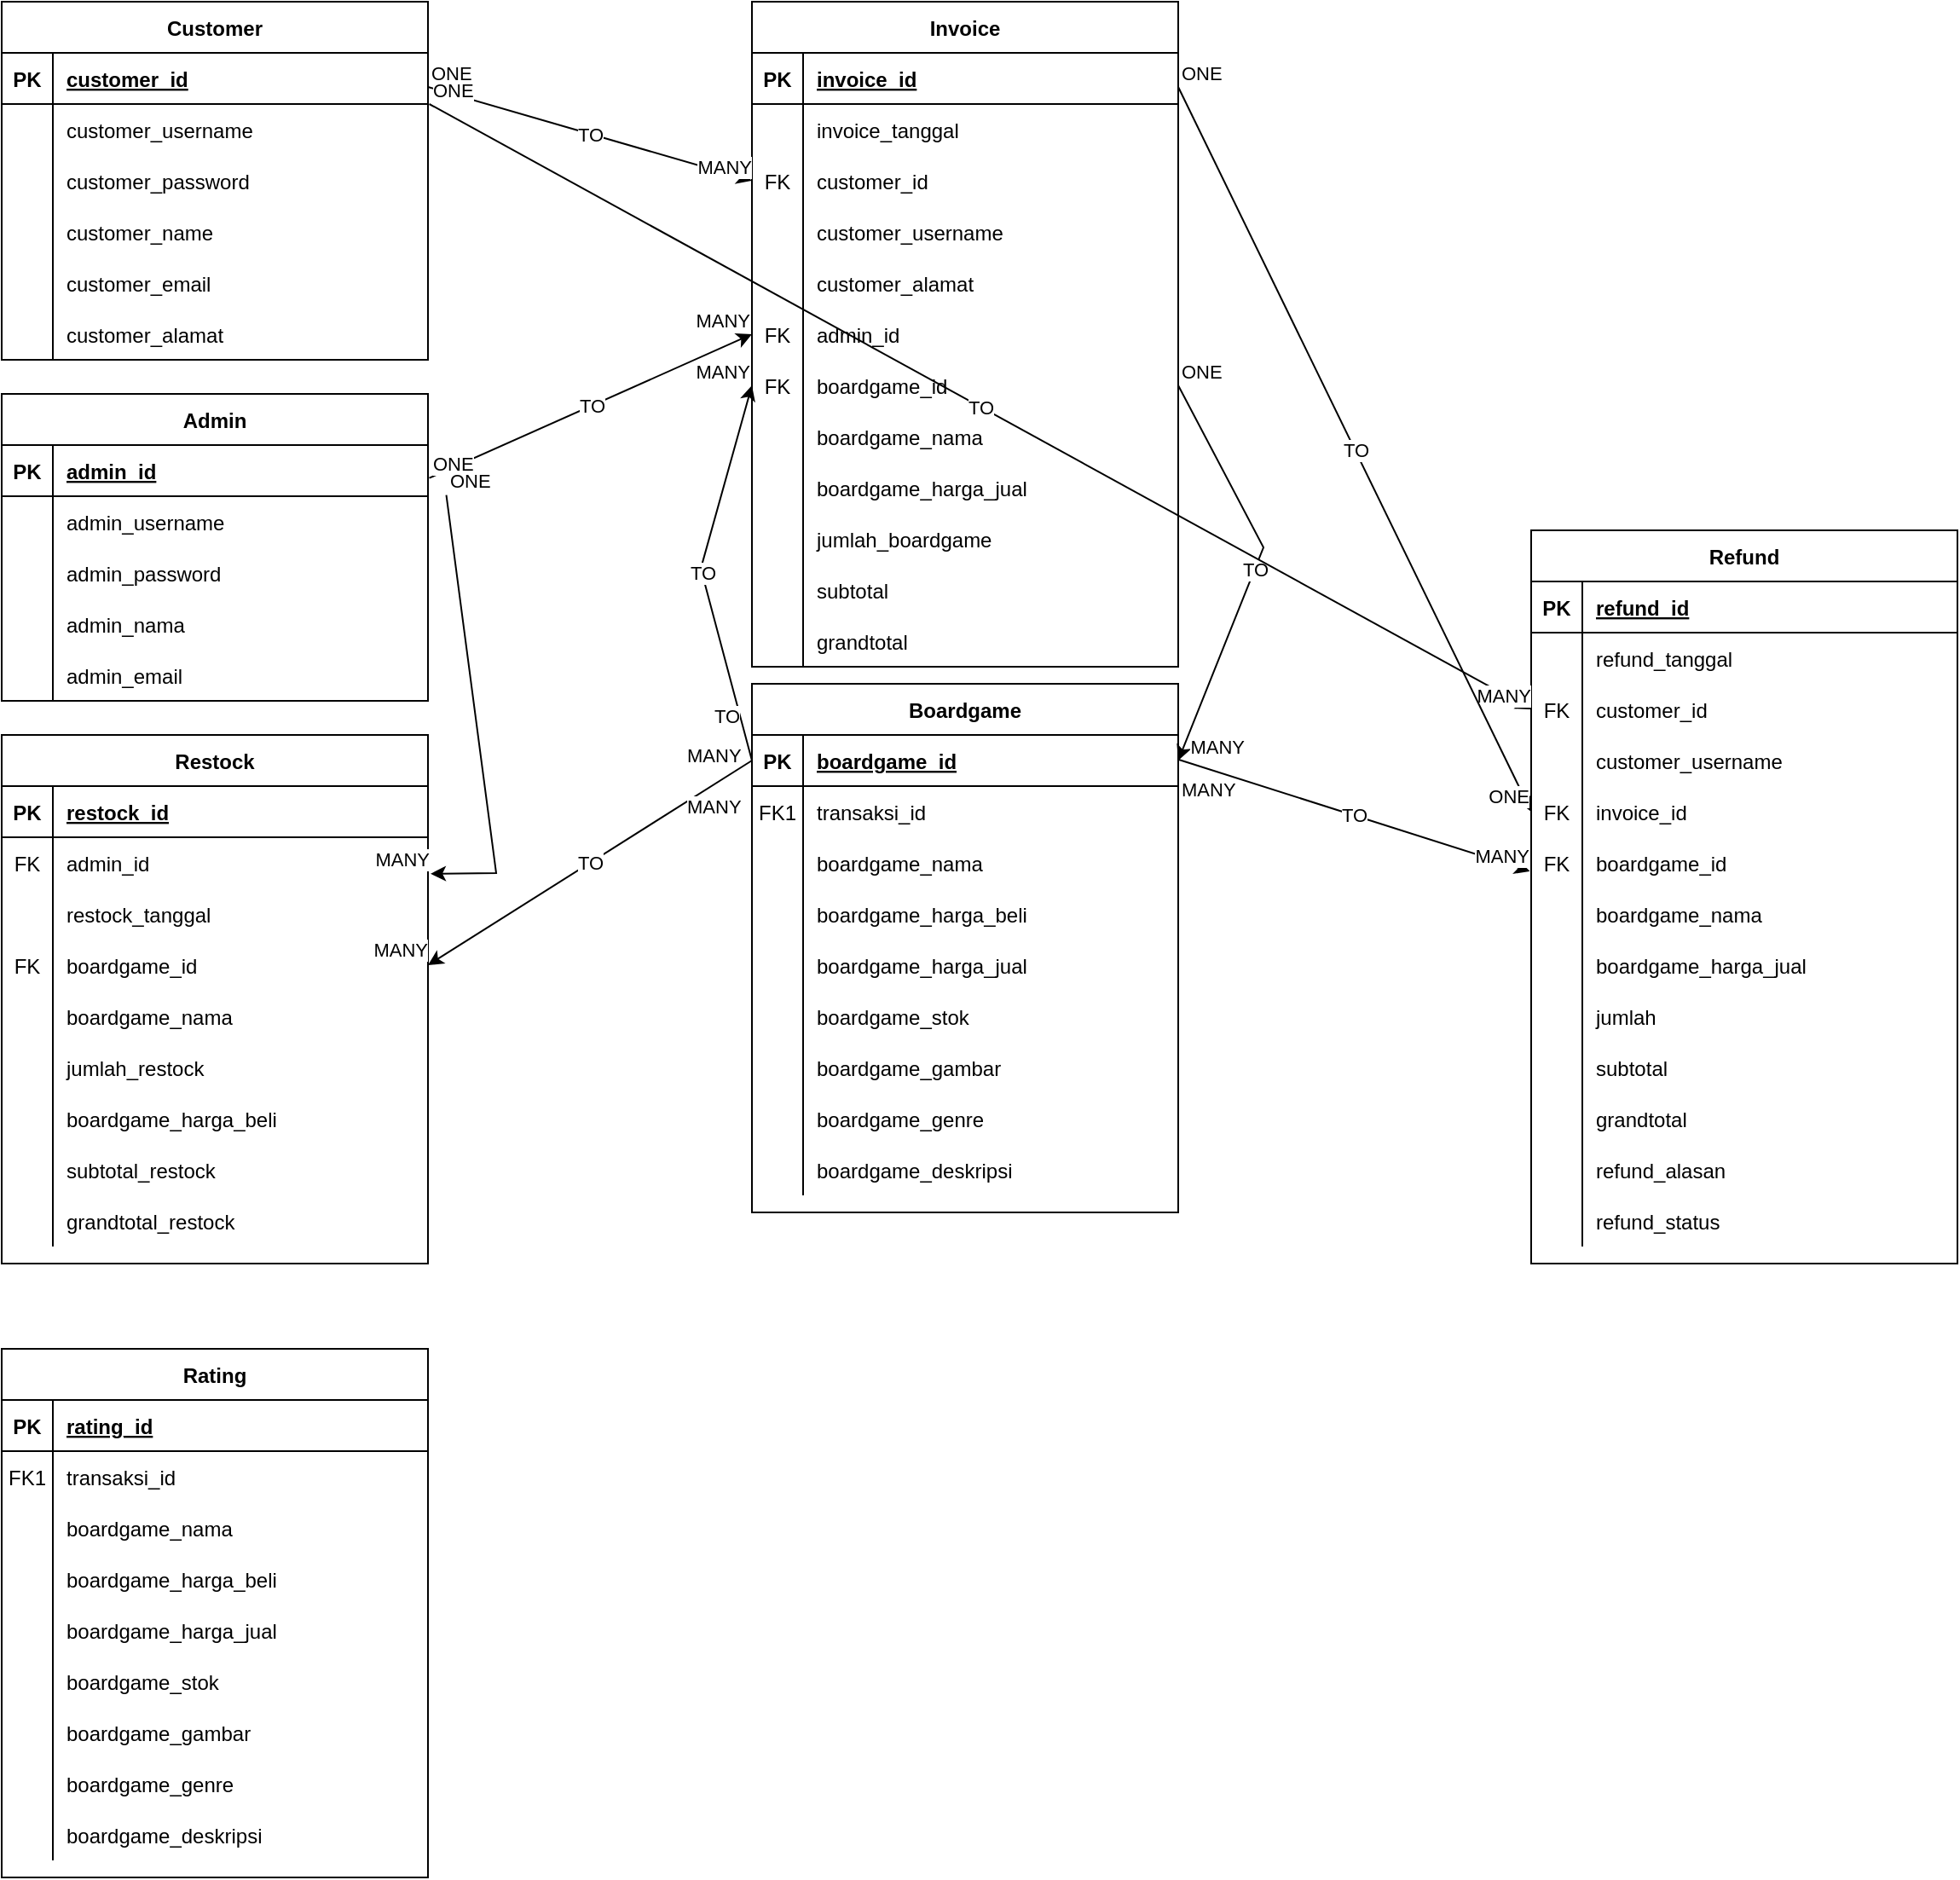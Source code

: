 <mxfile version="16.5.1" type="device"><diagram id="yUJh_EiVW8-0mpAHqw86" name="Page-1"><mxGraphModel dx="2062" dy="875" grid="1" gridSize="10" guides="1" tooltips="1" connect="1" arrows="1" fold="1" page="1" pageScale="1" pageWidth="850" pageHeight="1100" math="0" shadow="0"><root><mxCell id="0"/><mxCell id="1" parent="0"/><mxCell id="H5NenRMoSsodgB9nX_Hg-1" value="Invoice" style="shape=table;startSize=30;container=1;collapsible=1;childLayout=tableLayout;fixedRows=1;rowLines=0;fontStyle=1;align=center;resizeLast=1;" vertex="1" parent="1"><mxGeometry x="710" y="370" width="250" height="390" as="geometry"/></mxCell><mxCell id="H5NenRMoSsodgB9nX_Hg-2" value="" style="shape=partialRectangle;collapsible=0;dropTarget=0;pointerEvents=0;fillColor=none;points=[[0,0.5],[1,0.5]];portConstraint=eastwest;top=0;left=0;right=0;bottom=1;" vertex="1" parent="H5NenRMoSsodgB9nX_Hg-1"><mxGeometry y="30" width="250" height="30" as="geometry"/></mxCell><mxCell id="H5NenRMoSsodgB9nX_Hg-3" value="PK" style="shape=partialRectangle;overflow=hidden;connectable=0;fillColor=none;top=0;left=0;bottom=0;right=0;fontStyle=1;" vertex="1" parent="H5NenRMoSsodgB9nX_Hg-2"><mxGeometry width="30" height="30" as="geometry"><mxRectangle width="30" height="30" as="alternateBounds"/></mxGeometry></mxCell><mxCell id="H5NenRMoSsodgB9nX_Hg-4" value="invoice_id" style="shape=partialRectangle;overflow=hidden;connectable=0;fillColor=none;top=0;left=0;bottom=0;right=0;align=left;spacingLeft=6;fontStyle=5;" vertex="1" parent="H5NenRMoSsodgB9nX_Hg-2"><mxGeometry x="30" width="220" height="30" as="geometry"><mxRectangle width="220" height="30" as="alternateBounds"/></mxGeometry></mxCell><mxCell id="H5NenRMoSsodgB9nX_Hg-5" value="" style="shape=partialRectangle;collapsible=0;dropTarget=0;pointerEvents=0;fillColor=none;points=[[0,0.5],[1,0.5]];portConstraint=eastwest;top=0;left=0;right=0;bottom=0;" vertex="1" parent="H5NenRMoSsodgB9nX_Hg-1"><mxGeometry y="60" width="250" height="30" as="geometry"/></mxCell><mxCell id="H5NenRMoSsodgB9nX_Hg-6" value="" style="shape=partialRectangle;overflow=hidden;connectable=0;fillColor=none;top=0;left=0;bottom=0;right=0;" vertex="1" parent="H5NenRMoSsodgB9nX_Hg-5"><mxGeometry width="30" height="30" as="geometry"><mxRectangle width="30" height="30" as="alternateBounds"/></mxGeometry></mxCell><mxCell id="H5NenRMoSsodgB9nX_Hg-7" value="invoice_tanggal" style="shape=partialRectangle;overflow=hidden;connectable=0;fillColor=none;top=0;left=0;bottom=0;right=0;align=left;spacingLeft=6;" vertex="1" parent="H5NenRMoSsodgB9nX_Hg-5"><mxGeometry x="30" width="220" height="30" as="geometry"><mxRectangle width="220" height="30" as="alternateBounds"/></mxGeometry></mxCell><mxCell id="H5NenRMoSsodgB9nX_Hg-8" value="" style="shape=partialRectangle;collapsible=0;dropTarget=0;pointerEvents=0;fillColor=none;points=[[0,0.5],[1,0.5]];portConstraint=eastwest;top=0;left=0;right=0;bottom=0;" vertex="1" parent="H5NenRMoSsodgB9nX_Hg-1"><mxGeometry y="90" width="250" height="30" as="geometry"/></mxCell><mxCell id="H5NenRMoSsodgB9nX_Hg-9" value="FK" style="shape=partialRectangle;overflow=hidden;connectable=0;fillColor=none;top=0;left=0;bottom=0;right=0;" vertex="1" parent="H5NenRMoSsodgB9nX_Hg-8"><mxGeometry width="30" height="30" as="geometry"><mxRectangle width="30" height="30" as="alternateBounds"/></mxGeometry></mxCell><mxCell id="H5NenRMoSsodgB9nX_Hg-10" value="customer_id" style="shape=partialRectangle;overflow=hidden;connectable=0;fillColor=none;top=0;left=0;bottom=0;right=0;align=left;spacingLeft=6;" vertex="1" parent="H5NenRMoSsodgB9nX_Hg-8"><mxGeometry x="30" width="220" height="30" as="geometry"><mxRectangle width="220" height="30" as="alternateBounds"/></mxGeometry></mxCell><mxCell id="H5NenRMoSsodgB9nX_Hg-11" value="" style="shape=partialRectangle;collapsible=0;dropTarget=0;pointerEvents=0;fillColor=none;points=[[0,0.5],[1,0.5]];portConstraint=eastwest;top=0;left=0;right=0;bottom=0;" vertex="1" parent="H5NenRMoSsodgB9nX_Hg-1"><mxGeometry y="120" width="250" height="30" as="geometry"/></mxCell><mxCell id="H5NenRMoSsodgB9nX_Hg-12" value="" style="shape=partialRectangle;overflow=hidden;connectable=0;fillColor=none;top=0;left=0;bottom=0;right=0;" vertex="1" parent="H5NenRMoSsodgB9nX_Hg-11"><mxGeometry width="30" height="30" as="geometry"><mxRectangle width="30" height="30" as="alternateBounds"/></mxGeometry></mxCell><mxCell id="H5NenRMoSsodgB9nX_Hg-13" value="customer_username" style="shape=partialRectangle;overflow=hidden;connectable=0;fillColor=none;top=0;left=0;bottom=0;right=0;align=left;spacingLeft=6;" vertex="1" parent="H5NenRMoSsodgB9nX_Hg-11"><mxGeometry x="30" width="220" height="30" as="geometry"><mxRectangle width="220" height="30" as="alternateBounds"/></mxGeometry></mxCell><mxCell id="H5NenRMoSsodgB9nX_Hg-14" value="" style="shape=partialRectangle;collapsible=0;dropTarget=0;pointerEvents=0;fillColor=none;points=[[0,0.5],[1,0.5]];portConstraint=eastwest;top=0;left=0;right=0;bottom=0;" vertex="1" parent="H5NenRMoSsodgB9nX_Hg-1"><mxGeometry y="150" width="250" height="30" as="geometry"/></mxCell><mxCell id="H5NenRMoSsodgB9nX_Hg-15" value="" style="shape=partialRectangle;overflow=hidden;connectable=0;fillColor=none;top=0;left=0;bottom=0;right=0;" vertex="1" parent="H5NenRMoSsodgB9nX_Hg-14"><mxGeometry width="30" height="30" as="geometry"><mxRectangle width="30" height="30" as="alternateBounds"/></mxGeometry></mxCell><mxCell id="H5NenRMoSsodgB9nX_Hg-16" value="customer_alamat" style="shape=partialRectangle;overflow=hidden;connectable=0;fillColor=none;top=0;left=0;bottom=0;right=0;align=left;spacingLeft=6;" vertex="1" parent="H5NenRMoSsodgB9nX_Hg-14"><mxGeometry x="30" width="220" height="30" as="geometry"><mxRectangle width="220" height="30" as="alternateBounds"/></mxGeometry></mxCell><mxCell id="H5NenRMoSsodgB9nX_Hg-17" value="" style="shape=partialRectangle;collapsible=0;dropTarget=0;pointerEvents=0;fillColor=none;points=[[0,0.5],[1,0.5]];portConstraint=eastwest;top=0;left=0;right=0;bottom=0;" vertex="1" parent="H5NenRMoSsodgB9nX_Hg-1"><mxGeometry y="180" width="250" height="30" as="geometry"/></mxCell><mxCell id="H5NenRMoSsodgB9nX_Hg-18" value="FK" style="shape=partialRectangle;overflow=hidden;connectable=0;fillColor=none;top=0;left=0;bottom=0;right=0;" vertex="1" parent="H5NenRMoSsodgB9nX_Hg-17"><mxGeometry width="30" height="30" as="geometry"><mxRectangle width="30" height="30" as="alternateBounds"/></mxGeometry></mxCell><mxCell id="H5NenRMoSsodgB9nX_Hg-19" value="admin_id" style="shape=partialRectangle;overflow=hidden;connectable=0;fillColor=none;top=0;left=0;bottom=0;right=0;align=left;spacingLeft=6;" vertex="1" parent="H5NenRMoSsodgB9nX_Hg-17"><mxGeometry x="30" width="220" height="30" as="geometry"><mxRectangle width="220" height="30" as="alternateBounds"/></mxGeometry></mxCell><mxCell id="H5NenRMoSsodgB9nX_Hg-20" value="" style="shape=partialRectangle;collapsible=0;dropTarget=0;pointerEvents=0;fillColor=none;points=[[0,0.5],[1,0.5]];portConstraint=eastwest;top=0;left=0;right=0;bottom=0;" vertex="1" parent="H5NenRMoSsodgB9nX_Hg-1"><mxGeometry y="210" width="250" height="30" as="geometry"/></mxCell><mxCell id="H5NenRMoSsodgB9nX_Hg-21" value="FK" style="shape=partialRectangle;overflow=hidden;connectable=0;fillColor=none;top=0;left=0;bottom=0;right=0;" vertex="1" parent="H5NenRMoSsodgB9nX_Hg-20"><mxGeometry width="30" height="30" as="geometry"><mxRectangle width="30" height="30" as="alternateBounds"/></mxGeometry></mxCell><mxCell id="H5NenRMoSsodgB9nX_Hg-22" value="boardgame_id" style="shape=partialRectangle;overflow=hidden;connectable=0;fillColor=none;top=0;left=0;bottom=0;right=0;align=left;spacingLeft=6;" vertex="1" parent="H5NenRMoSsodgB9nX_Hg-20"><mxGeometry x="30" width="220" height="30" as="geometry"><mxRectangle width="220" height="30" as="alternateBounds"/></mxGeometry></mxCell><mxCell id="H5NenRMoSsodgB9nX_Hg-23" value="" style="shape=partialRectangle;collapsible=0;dropTarget=0;pointerEvents=0;fillColor=none;points=[[0,0.5],[1,0.5]];portConstraint=eastwest;top=0;left=0;right=0;bottom=0;" vertex="1" parent="H5NenRMoSsodgB9nX_Hg-1"><mxGeometry y="240" width="250" height="30" as="geometry"/></mxCell><mxCell id="H5NenRMoSsodgB9nX_Hg-24" value="" style="shape=partialRectangle;overflow=hidden;connectable=0;fillColor=none;top=0;left=0;bottom=0;right=0;" vertex="1" parent="H5NenRMoSsodgB9nX_Hg-23"><mxGeometry width="30" height="30" as="geometry"><mxRectangle width="30" height="30" as="alternateBounds"/></mxGeometry></mxCell><mxCell id="H5NenRMoSsodgB9nX_Hg-25" value="boardgame_nama" style="shape=partialRectangle;overflow=hidden;connectable=0;fillColor=none;top=0;left=0;bottom=0;right=0;align=left;spacingLeft=6;" vertex="1" parent="H5NenRMoSsodgB9nX_Hg-23"><mxGeometry x="30" width="220" height="30" as="geometry"><mxRectangle width="220" height="30" as="alternateBounds"/></mxGeometry></mxCell><mxCell id="H5NenRMoSsodgB9nX_Hg-26" value="" style="shape=partialRectangle;collapsible=0;dropTarget=0;pointerEvents=0;fillColor=none;points=[[0,0.5],[1,0.5]];portConstraint=eastwest;top=0;left=0;right=0;bottom=0;" vertex="1" parent="H5NenRMoSsodgB9nX_Hg-1"><mxGeometry y="270" width="250" height="30" as="geometry"/></mxCell><mxCell id="H5NenRMoSsodgB9nX_Hg-27" value="" style="shape=partialRectangle;overflow=hidden;connectable=0;fillColor=none;top=0;left=0;bottom=0;right=0;" vertex="1" parent="H5NenRMoSsodgB9nX_Hg-26"><mxGeometry width="30" height="30" as="geometry"><mxRectangle width="30" height="30" as="alternateBounds"/></mxGeometry></mxCell><mxCell id="H5NenRMoSsodgB9nX_Hg-28" value="boardgame_harga_jual" style="shape=partialRectangle;overflow=hidden;connectable=0;fillColor=none;top=0;left=0;bottom=0;right=0;align=left;spacingLeft=6;" vertex="1" parent="H5NenRMoSsodgB9nX_Hg-26"><mxGeometry x="30" width="220" height="30" as="geometry"><mxRectangle width="220" height="30" as="alternateBounds"/></mxGeometry></mxCell><mxCell id="H5NenRMoSsodgB9nX_Hg-29" value="" style="shape=partialRectangle;collapsible=0;dropTarget=0;pointerEvents=0;fillColor=none;points=[[0,0.5],[1,0.5]];portConstraint=eastwest;top=0;left=0;right=0;bottom=0;" vertex="1" parent="H5NenRMoSsodgB9nX_Hg-1"><mxGeometry y="300" width="250" height="30" as="geometry"/></mxCell><mxCell id="H5NenRMoSsodgB9nX_Hg-30" value="" style="shape=partialRectangle;overflow=hidden;connectable=0;fillColor=none;top=0;left=0;bottom=0;right=0;" vertex="1" parent="H5NenRMoSsodgB9nX_Hg-29"><mxGeometry width="30" height="30" as="geometry"><mxRectangle width="30" height="30" as="alternateBounds"/></mxGeometry></mxCell><mxCell id="H5NenRMoSsodgB9nX_Hg-31" value="jumlah_boardgame" style="shape=partialRectangle;overflow=hidden;connectable=0;fillColor=none;top=0;left=0;bottom=0;right=0;align=left;spacingLeft=6;" vertex="1" parent="H5NenRMoSsodgB9nX_Hg-29"><mxGeometry x="30" width="220" height="30" as="geometry"><mxRectangle width="220" height="30" as="alternateBounds"/></mxGeometry></mxCell><mxCell id="H5NenRMoSsodgB9nX_Hg-32" value="" style="shape=partialRectangle;collapsible=0;dropTarget=0;pointerEvents=0;fillColor=none;points=[[0,0.5],[1,0.5]];portConstraint=eastwest;top=0;left=0;right=0;bottom=0;" vertex="1" parent="H5NenRMoSsodgB9nX_Hg-1"><mxGeometry y="330" width="250" height="30" as="geometry"/></mxCell><mxCell id="H5NenRMoSsodgB9nX_Hg-33" value="" style="shape=partialRectangle;overflow=hidden;connectable=0;fillColor=none;top=0;left=0;bottom=0;right=0;" vertex="1" parent="H5NenRMoSsodgB9nX_Hg-32"><mxGeometry width="30" height="30" as="geometry"><mxRectangle width="30" height="30" as="alternateBounds"/></mxGeometry></mxCell><mxCell id="H5NenRMoSsodgB9nX_Hg-34" value="subtotal" style="shape=partialRectangle;overflow=hidden;connectable=0;fillColor=none;top=0;left=0;bottom=0;right=0;align=left;spacingLeft=6;" vertex="1" parent="H5NenRMoSsodgB9nX_Hg-32"><mxGeometry x="30" width="220" height="30" as="geometry"><mxRectangle width="220" height="30" as="alternateBounds"/></mxGeometry></mxCell><mxCell id="H5NenRMoSsodgB9nX_Hg-35" value="" style="shape=partialRectangle;collapsible=0;dropTarget=0;pointerEvents=0;fillColor=none;points=[[0,0.5],[1,0.5]];portConstraint=eastwest;top=0;left=0;right=0;bottom=0;" vertex="1" parent="H5NenRMoSsodgB9nX_Hg-1"><mxGeometry y="360" width="250" height="30" as="geometry"/></mxCell><mxCell id="H5NenRMoSsodgB9nX_Hg-36" value="" style="shape=partialRectangle;overflow=hidden;connectable=0;fillColor=none;top=0;left=0;bottom=0;right=0;" vertex="1" parent="H5NenRMoSsodgB9nX_Hg-35"><mxGeometry width="30" height="30" as="geometry"><mxRectangle width="30" height="30" as="alternateBounds"/></mxGeometry></mxCell><mxCell id="H5NenRMoSsodgB9nX_Hg-37" value="grandtotal" style="shape=partialRectangle;overflow=hidden;connectable=0;fillColor=none;top=0;left=0;bottom=0;right=0;align=left;spacingLeft=6;" vertex="1" parent="H5NenRMoSsodgB9nX_Hg-35"><mxGeometry x="30" width="220" height="30" as="geometry"><mxRectangle width="220" height="30" as="alternateBounds"/></mxGeometry></mxCell><mxCell id="H5NenRMoSsodgB9nX_Hg-38" value="Boardgame" style="shape=table;startSize=30;container=1;collapsible=1;childLayout=tableLayout;fixedRows=1;rowLines=0;fontStyle=1;align=center;resizeLast=1;" vertex="1" parent="1"><mxGeometry x="710" y="770" width="250" height="310" as="geometry"/></mxCell><mxCell id="H5NenRMoSsodgB9nX_Hg-39" value="" style="shape=partialRectangle;collapsible=0;dropTarget=0;pointerEvents=0;fillColor=none;points=[[0,0.5],[1,0.5]];portConstraint=eastwest;top=0;left=0;right=0;bottom=1;" vertex="1" parent="H5NenRMoSsodgB9nX_Hg-38"><mxGeometry y="30" width="250" height="30" as="geometry"/></mxCell><mxCell id="H5NenRMoSsodgB9nX_Hg-40" value="PK" style="shape=partialRectangle;overflow=hidden;connectable=0;fillColor=none;top=0;left=0;bottom=0;right=0;fontStyle=1;" vertex="1" parent="H5NenRMoSsodgB9nX_Hg-39"><mxGeometry width="30" height="30" as="geometry"><mxRectangle width="30" height="30" as="alternateBounds"/></mxGeometry></mxCell><mxCell id="H5NenRMoSsodgB9nX_Hg-41" value="boardgame_id" style="shape=partialRectangle;overflow=hidden;connectable=0;fillColor=none;top=0;left=0;bottom=0;right=0;align=left;spacingLeft=6;fontStyle=5;" vertex="1" parent="H5NenRMoSsodgB9nX_Hg-39"><mxGeometry x="30" width="220" height="30" as="geometry"><mxRectangle width="220" height="30" as="alternateBounds"/></mxGeometry></mxCell><mxCell id="H5NenRMoSsodgB9nX_Hg-42" value="" style="shape=partialRectangle;collapsible=0;dropTarget=0;pointerEvents=0;fillColor=none;points=[[0,0.5],[1,0.5]];portConstraint=eastwest;top=0;left=0;right=0;bottom=0;" vertex="1" parent="H5NenRMoSsodgB9nX_Hg-38"><mxGeometry y="60" width="250" height="30" as="geometry"/></mxCell><mxCell id="H5NenRMoSsodgB9nX_Hg-43" value="FK1" style="shape=partialRectangle;overflow=hidden;connectable=0;fillColor=none;top=0;left=0;bottom=0;right=0;" vertex="1" parent="H5NenRMoSsodgB9nX_Hg-42"><mxGeometry width="30" height="30" as="geometry"><mxRectangle width="30" height="30" as="alternateBounds"/></mxGeometry></mxCell><mxCell id="H5NenRMoSsodgB9nX_Hg-44" value="transaksi_id" style="shape=partialRectangle;overflow=hidden;connectable=0;fillColor=none;top=0;left=0;bottom=0;right=0;align=left;spacingLeft=6;" vertex="1" parent="H5NenRMoSsodgB9nX_Hg-42"><mxGeometry x="30" width="220" height="30" as="geometry"><mxRectangle width="220" height="30" as="alternateBounds"/></mxGeometry></mxCell><mxCell id="H5NenRMoSsodgB9nX_Hg-45" value="" style="shape=partialRectangle;collapsible=0;dropTarget=0;pointerEvents=0;fillColor=none;points=[[0,0.5],[1,0.5]];portConstraint=eastwest;top=0;left=0;right=0;bottom=0;" vertex="1" parent="H5NenRMoSsodgB9nX_Hg-38"><mxGeometry y="90" width="250" height="30" as="geometry"/></mxCell><mxCell id="H5NenRMoSsodgB9nX_Hg-46" value="" style="shape=partialRectangle;overflow=hidden;connectable=0;fillColor=none;top=0;left=0;bottom=0;right=0;" vertex="1" parent="H5NenRMoSsodgB9nX_Hg-45"><mxGeometry width="30" height="30" as="geometry"><mxRectangle width="30" height="30" as="alternateBounds"/></mxGeometry></mxCell><mxCell id="H5NenRMoSsodgB9nX_Hg-47" value="boardgame_nama" style="shape=partialRectangle;overflow=hidden;connectable=0;fillColor=none;top=0;left=0;bottom=0;right=0;align=left;spacingLeft=6;" vertex="1" parent="H5NenRMoSsodgB9nX_Hg-45"><mxGeometry x="30" width="220" height="30" as="geometry"><mxRectangle width="220" height="30" as="alternateBounds"/></mxGeometry></mxCell><mxCell id="H5NenRMoSsodgB9nX_Hg-48" value="" style="shape=partialRectangle;collapsible=0;dropTarget=0;pointerEvents=0;fillColor=none;points=[[0,0.5],[1,0.5]];portConstraint=eastwest;top=0;left=0;right=0;bottom=0;" vertex="1" parent="H5NenRMoSsodgB9nX_Hg-38"><mxGeometry y="120" width="250" height="30" as="geometry"/></mxCell><mxCell id="H5NenRMoSsodgB9nX_Hg-49" value="" style="shape=partialRectangle;overflow=hidden;connectable=0;fillColor=none;top=0;left=0;bottom=0;right=0;" vertex="1" parent="H5NenRMoSsodgB9nX_Hg-48"><mxGeometry width="30" height="30" as="geometry"><mxRectangle width="30" height="30" as="alternateBounds"/></mxGeometry></mxCell><mxCell id="H5NenRMoSsodgB9nX_Hg-50" value="boardgame_harga_beli" style="shape=partialRectangle;overflow=hidden;connectable=0;fillColor=none;top=0;left=0;bottom=0;right=0;align=left;spacingLeft=6;" vertex="1" parent="H5NenRMoSsodgB9nX_Hg-48"><mxGeometry x="30" width="220" height="30" as="geometry"><mxRectangle width="220" height="30" as="alternateBounds"/></mxGeometry></mxCell><mxCell id="H5NenRMoSsodgB9nX_Hg-51" value="" style="shape=partialRectangle;collapsible=0;dropTarget=0;pointerEvents=0;fillColor=none;points=[[0,0.5],[1,0.5]];portConstraint=eastwest;top=0;left=0;right=0;bottom=0;" vertex="1" parent="H5NenRMoSsodgB9nX_Hg-38"><mxGeometry y="150" width="250" height="30" as="geometry"/></mxCell><mxCell id="H5NenRMoSsodgB9nX_Hg-52" value="" style="shape=partialRectangle;overflow=hidden;connectable=0;fillColor=none;top=0;left=0;bottom=0;right=0;" vertex="1" parent="H5NenRMoSsodgB9nX_Hg-51"><mxGeometry width="30" height="30" as="geometry"><mxRectangle width="30" height="30" as="alternateBounds"/></mxGeometry></mxCell><mxCell id="H5NenRMoSsodgB9nX_Hg-53" value="boardgame_harga_jual" style="shape=partialRectangle;overflow=hidden;connectable=0;fillColor=none;top=0;left=0;bottom=0;right=0;align=left;spacingLeft=6;" vertex="1" parent="H5NenRMoSsodgB9nX_Hg-51"><mxGeometry x="30" width="220" height="30" as="geometry"><mxRectangle width="220" height="30" as="alternateBounds"/></mxGeometry></mxCell><mxCell id="H5NenRMoSsodgB9nX_Hg-54" value="" style="shape=partialRectangle;collapsible=0;dropTarget=0;pointerEvents=0;fillColor=none;points=[[0,0.5],[1,0.5]];portConstraint=eastwest;top=0;left=0;right=0;bottom=0;" vertex="1" parent="H5NenRMoSsodgB9nX_Hg-38"><mxGeometry y="180" width="250" height="30" as="geometry"/></mxCell><mxCell id="H5NenRMoSsodgB9nX_Hg-55" value="" style="shape=partialRectangle;overflow=hidden;connectable=0;fillColor=none;top=0;left=0;bottom=0;right=0;" vertex="1" parent="H5NenRMoSsodgB9nX_Hg-54"><mxGeometry width="30" height="30" as="geometry"><mxRectangle width="30" height="30" as="alternateBounds"/></mxGeometry></mxCell><mxCell id="H5NenRMoSsodgB9nX_Hg-56" value="boardgame_stok" style="shape=partialRectangle;overflow=hidden;connectable=0;fillColor=none;top=0;left=0;bottom=0;right=0;align=left;spacingLeft=6;" vertex="1" parent="H5NenRMoSsodgB9nX_Hg-54"><mxGeometry x="30" width="220" height="30" as="geometry"><mxRectangle width="220" height="30" as="alternateBounds"/></mxGeometry></mxCell><mxCell id="H5NenRMoSsodgB9nX_Hg-57" value="" style="shape=partialRectangle;collapsible=0;dropTarget=0;pointerEvents=0;fillColor=none;points=[[0,0.5],[1,0.5]];portConstraint=eastwest;top=0;left=0;right=0;bottom=0;" vertex="1" parent="H5NenRMoSsodgB9nX_Hg-38"><mxGeometry y="210" width="250" height="30" as="geometry"/></mxCell><mxCell id="H5NenRMoSsodgB9nX_Hg-58" value="" style="shape=partialRectangle;overflow=hidden;connectable=0;fillColor=none;top=0;left=0;bottom=0;right=0;" vertex="1" parent="H5NenRMoSsodgB9nX_Hg-57"><mxGeometry width="30" height="30" as="geometry"><mxRectangle width="30" height="30" as="alternateBounds"/></mxGeometry></mxCell><mxCell id="H5NenRMoSsodgB9nX_Hg-59" value="boardgame_gambar" style="shape=partialRectangle;overflow=hidden;connectable=0;fillColor=none;top=0;left=0;bottom=0;right=0;align=left;spacingLeft=6;" vertex="1" parent="H5NenRMoSsodgB9nX_Hg-57"><mxGeometry x="30" width="220" height="30" as="geometry"><mxRectangle width="220" height="30" as="alternateBounds"/></mxGeometry></mxCell><mxCell id="H5NenRMoSsodgB9nX_Hg-60" value="" style="shape=partialRectangle;collapsible=0;dropTarget=0;pointerEvents=0;fillColor=none;points=[[0,0.5],[1,0.5]];portConstraint=eastwest;top=0;left=0;right=0;bottom=0;" vertex="1" parent="H5NenRMoSsodgB9nX_Hg-38"><mxGeometry y="240" width="250" height="30" as="geometry"/></mxCell><mxCell id="H5NenRMoSsodgB9nX_Hg-61" value="" style="shape=partialRectangle;overflow=hidden;connectable=0;fillColor=none;top=0;left=0;bottom=0;right=0;" vertex="1" parent="H5NenRMoSsodgB9nX_Hg-60"><mxGeometry width="30" height="30" as="geometry"><mxRectangle width="30" height="30" as="alternateBounds"/></mxGeometry></mxCell><mxCell id="H5NenRMoSsodgB9nX_Hg-62" value="boardgame_genre" style="shape=partialRectangle;overflow=hidden;connectable=0;fillColor=none;top=0;left=0;bottom=0;right=0;align=left;spacingLeft=6;" vertex="1" parent="H5NenRMoSsodgB9nX_Hg-60"><mxGeometry x="30" width="220" height="30" as="geometry"><mxRectangle width="220" height="30" as="alternateBounds"/></mxGeometry></mxCell><mxCell id="H5NenRMoSsodgB9nX_Hg-63" value="" style="shape=partialRectangle;collapsible=0;dropTarget=0;pointerEvents=0;fillColor=none;points=[[0,0.5],[1,0.5]];portConstraint=eastwest;top=0;left=0;right=0;bottom=0;" vertex="1" parent="H5NenRMoSsodgB9nX_Hg-38"><mxGeometry y="270" width="250" height="30" as="geometry"/></mxCell><mxCell id="H5NenRMoSsodgB9nX_Hg-64" value="" style="shape=partialRectangle;overflow=hidden;connectable=0;fillColor=none;top=0;left=0;bottom=0;right=0;" vertex="1" parent="H5NenRMoSsodgB9nX_Hg-63"><mxGeometry width="30" height="30" as="geometry"><mxRectangle width="30" height="30" as="alternateBounds"/></mxGeometry></mxCell><mxCell id="H5NenRMoSsodgB9nX_Hg-65" value="boardgame_deskripsi" style="shape=partialRectangle;overflow=hidden;connectable=0;fillColor=none;top=0;left=0;bottom=0;right=0;align=left;spacingLeft=6;" vertex="1" parent="H5NenRMoSsodgB9nX_Hg-63"><mxGeometry x="30" width="220" height="30" as="geometry"><mxRectangle width="220" height="30" as="alternateBounds"/></mxGeometry></mxCell><mxCell id="H5NenRMoSsodgB9nX_Hg-66" value="Customer" style="shape=table;startSize=30;container=1;collapsible=1;childLayout=tableLayout;fixedRows=1;rowLines=0;fontStyle=1;align=center;resizeLast=1;" vertex="1" parent="1"><mxGeometry x="270" y="370" width="250" height="210" as="geometry"/></mxCell><mxCell id="H5NenRMoSsodgB9nX_Hg-67" value="" style="shape=partialRectangle;collapsible=0;dropTarget=0;pointerEvents=0;fillColor=none;points=[[0,0.5],[1,0.5]];portConstraint=eastwest;top=0;left=0;right=0;bottom=1;" vertex="1" parent="H5NenRMoSsodgB9nX_Hg-66"><mxGeometry y="30" width="250" height="30" as="geometry"/></mxCell><mxCell id="H5NenRMoSsodgB9nX_Hg-68" value="PK" style="shape=partialRectangle;overflow=hidden;connectable=0;fillColor=none;top=0;left=0;bottom=0;right=0;fontStyle=1;" vertex="1" parent="H5NenRMoSsodgB9nX_Hg-67"><mxGeometry width="30" height="30" as="geometry"><mxRectangle width="30" height="30" as="alternateBounds"/></mxGeometry></mxCell><mxCell id="H5NenRMoSsodgB9nX_Hg-69" value="customer_id" style="shape=partialRectangle;overflow=hidden;connectable=0;fillColor=none;top=0;left=0;bottom=0;right=0;align=left;spacingLeft=6;fontStyle=5;" vertex="1" parent="H5NenRMoSsodgB9nX_Hg-67"><mxGeometry x="30" width="220" height="30" as="geometry"><mxRectangle width="220" height="30" as="alternateBounds"/></mxGeometry></mxCell><mxCell id="H5NenRMoSsodgB9nX_Hg-70" value="" style="shape=partialRectangle;collapsible=0;dropTarget=0;pointerEvents=0;fillColor=none;points=[[0,0.5],[1,0.5]];portConstraint=eastwest;top=0;left=0;right=0;bottom=0;" vertex="1" parent="H5NenRMoSsodgB9nX_Hg-66"><mxGeometry y="60" width="250" height="30" as="geometry"/></mxCell><mxCell id="H5NenRMoSsodgB9nX_Hg-71" value="" style="shape=partialRectangle;overflow=hidden;connectable=0;fillColor=none;top=0;left=0;bottom=0;right=0;" vertex="1" parent="H5NenRMoSsodgB9nX_Hg-70"><mxGeometry width="30" height="30" as="geometry"><mxRectangle width="30" height="30" as="alternateBounds"/></mxGeometry></mxCell><mxCell id="H5NenRMoSsodgB9nX_Hg-72" value="customer_username" style="shape=partialRectangle;overflow=hidden;connectable=0;fillColor=none;top=0;left=0;bottom=0;right=0;align=left;spacingLeft=6;" vertex="1" parent="H5NenRMoSsodgB9nX_Hg-70"><mxGeometry x="30" width="220" height="30" as="geometry"><mxRectangle width="220" height="30" as="alternateBounds"/></mxGeometry></mxCell><mxCell id="H5NenRMoSsodgB9nX_Hg-73" value="" style="shape=partialRectangle;collapsible=0;dropTarget=0;pointerEvents=0;fillColor=none;points=[[0,0.5],[1,0.5]];portConstraint=eastwest;top=0;left=0;right=0;bottom=0;" vertex="1" parent="H5NenRMoSsodgB9nX_Hg-66"><mxGeometry y="90" width="250" height="30" as="geometry"/></mxCell><mxCell id="H5NenRMoSsodgB9nX_Hg-74" value="" style="shape=partialRectangle;overflow=hidden;connectable=0;fillColor=none;top=0;left=0;bottom=0;right=0;" vertex="1" parent="H5NenRMoSsodgB9nX_Hg-73"><mxGeometry width="30" height="30" as="geometry"><mxRectangle width="30" height="30" as="alternateBounds"/></mxGeometry></mxCell><mxCell id="H5NenRMoSsodgB9nX_Hg-75" value="customer_password" style="shape=partialRectangle;overflow=hidden;connectable=0;fillColor=none;top=0;left=0;bottom=0;right=0;align=left;spacingLeft=6;" vertex="1" parent="H5NenRMoSsodgB9nX_Hg-73"><mxGeometry x="30" width="220" height="30" as="geometry"><mxRectangle width="220" height="30" as="alternateBounds"/></mxGeometry></mxCell><mxCell id="H5NenRMoSsodgB9nX_Hg-76" value="" style="shape=partialRectangle;collapsible=0;dropTarget=0;pointerEvents=0;fillColor=none;points=[[0,0.5],[1,0.5]];portConstraint=eastwest;top=0;left=0;right=0;bottom=0;" vertex="1" parent="H5NenRMoSsodgB9nX_Hg-66"><mxGeometry y="120" width="250" height="30" as="geometry"/></mxCell><mxCell id="H5NenRMoSsodgB9nX_Hg-77" value="" style="shape=partialRectangle;overflow=hidden;connectable=0;fillColor=none;top=0;left=0;bottom=0;right=0;" vertex="1" parent="H5NenRMoSsodgB9nX_Hg-76"><mxGeometry width="30" height="30" as="geometry"><mxRectangle width="30" height="30" as="alternateBounds"/></mxGeometry></mxCell><mxCell id="H5NenRMoSsodgB9nX_Hg-78" value="customer_name" style="shape=partialRectangle;overflow=hidden;connectable=0;fillColor=none;top=0;left=0;bottom=0;right=0;align=left;spacingLeft=6;" vertex="1" parent="H5NenRMoSsodgB9nX_Hg-76"><mxGeometry x="30" width="220" height="30" as="geometry"><mxRectangle width="220" height="30" as="alternateBounds"/></mxGeometry></mxCell><mxCell id="H5NenRMoSsodgB9nX_Hg-79" value="" style="shape=partialRectangle;collapsible=0;dropTarget=0;pointerEvents=0;fillColor=none;points=[[0,0.5],[1,0.5]];portConstraint=eastwest;top=0;left=0;right=0;bottom=0;" vertex="1" parent="H5NenRMoSsodgB9nX_Hg-66"><mxGeometry y="150" width="250" height="30" as="geometry"/></mxCell><mxCell id="H5NenRMoSsodgB9nX_Hg-80" value="" style="shape=partialRectangle;overflow=hidden;connectable=0;fillColor=none;top=0;left=0;bottom=0;right=0;" vertex="1" parent="H5NenRMoSsodgB9nX_Hg-79"><mxGeometry width="30" height="30" as="geometry"><mxRectangle width="30" height="30" as="alternateBounds"/></mxGeometry></mxCell><mxCell id="H5NenRMoSsodgB9nX_Hg-81" value="customer_email" style="shape=partialRectangle;overflow=hidden;connectable=0;fillColor=none;top=0;left=0;bottom=0;right=0;align=left;spacingLeft=6;" vertex="1" parent="H5NenRMoSsodgB9nX_Hg-79"><mxGeometry x="30" width="220" height="30" as="geometry"><mxRectangle width="220" height="30" as="alternateBounds"/></mxGeometry></mxCell><mxCell id="H5NenRMoSsodgB9nX_Hg-82" value="" style="shape=partialRectangle;collapsible=0;dropTarget=0;pointerEvents=0;fillColor=none;points=[[0,0.5],[1,0.5]];portConstraint=eastwest;top=0;left=0;right=0;bottom=0;" vertex="1" parent="H5NenRMoSsodgB9nX_Hg-66"><mxGeometry y="180" width="250" height="30" as="geometry"/></mxCell><mxCell id="H5NenRMoSsodgB9nX_Hg-83" value="" style="shape=partialRectangle;overflow=hidden;connectable=0;fillColor=none;top=0;left=0;bottom=0;right=0;" vertex="1" parent="H5NenRMoSsodgB9nX_Hg-82"><mxGeometry width="30" height="30" as="geometry"><mxRectangle width="30" height="30" as="alternateBounds"/></mxGeometry></mxCell><mxCell id="H5NenRMoSsodgB9nX_Hg-84" value="customer_alamat" style="shape=partialRectangle;overflow=hidden;connectable=0;fillColor=none;top=0;left=0;bottom=0;right=0;align=left;spacingLeft=6;" vertex="1" parent="H5NenRMoSsodgB9nX_Hg-82"><mxGeometry x="30" width="220" height="30" as="geometry"><mxRectangle width="220" height="30" as="alternateBounds"/></mxGeometry></mxCell><mxCell id="H5NenRMoSsodgB9nX_Hg-85" value="Admin" style="shape=table;startSize=30;container=1;collapsible=1;childLayout=tableLayout;fixedRows=1;rowLines=0;fontStyle=1;align=center;resizeLast=1;" vertex="1" parent="1"><mxGeometry x="270" y="600" width="250" height="180" as="geometry"/></mxCell><mxCell id="H5NenRMoSsodgB9nX_Hg-86" value="" style="shape=partialRectangle;collapsible=0;dropTarget=0;pointerEvents=0;fillColor=none;points=[[0,0.5],[1,0.5]];portConstraint=eastwest;top=0;left=0;right=0;bottom=1;" vertex="1" parent="H5NenRMoSsodgB9nX_Hg-85"><mxGeometry y="30" width="250" height="30" as="geometry"/></mxCell><mxCell id="H5NenRMoSsodgB9nX_Hg-87" value="PK" style="shape=partialRectangle;overflow=hidden;connectable=0;fillColor=none;top=0;left=0;bottom=0;right=0;fontStyle=1;" vertex="1" parent="H5NenRMoSsodgB9nX_Hg-86"><mxGeometry width="30" height="30" as="geometry"><mxRectangle width="30" height="30" as="alternateBounds"/></mxGeometry></mxCell><mxCell id="H5NenRMoSsodgB9nX_Hg-88" value="admin_id" style="shape=partialRectangle;overflow=hidden;connectable=0;fillColor=none;top=0;left=0;bottom=0;right=0;align=left;spacingLeft=6;fontStyle=5;" vertex="1" parent="H5NenRMoSsodgB9nX_Hg-86"><mxGeometry x="30" width="220" height="30" as="geometry"><mxRectangle width="220" height="30" as="alternateBounds"/></mxGeometry></mxCell><mxCell id="H5NenRMoSsodgB9nX_Hg-89" value="" style="shape=partialRectangle;collapsible=0;dropTarget=0;pointerEvents=0;fillColor=none;points=[[0,0.5],[1,0.5]];portConstraint=eastwest;top=0;left=0;right=0;bottom=0;" vertex="1" parent="H5NenRMoSsodgB9nX_Hg-85"><mxGeometry y="60" width="250" height="30" as="geometry"/></mxCell><mxCell id="H5NenRMoSsodgB9nX_Hg-90" value="" style="shape=partialRectangle;overflow=hidden;connectable=0;fillColor=none;top=0;left=0;bottom=0;right=0;" vertex="1" parent="H5NenRMoSsodgB9nX_Hg-89"><mxGeometry width="30" height="30" as="geometry"><mxRectangle width="30" height="30" as="alternateBounds"/></mxGeometry></mxCell><mxCell id="H5NenRMoSsodgB9nX_Hg-91" value="admin_username" style="shape=partialRectangle;overflow=hidden;connectable=0;fillColor=none;top=0;left=0;bottom=0;right=0;align=left;spacingLeft=6;" vertex="1" parent="H5NenRMoSsodgB9nX_Hg-89"><mxGeometry x="30" width="220" height="30" as="geometry"><mxRectangle width="220" height="30" as="alternateBounds"/></mxGeometry></mxCell><mxCell id="H5NenRMoSsodgB9nX_Hg-92" value="" style="shape=partialRectangle;collapsible=0;dropTarget=0;pointerEvents=0;fillColor=none;points=[[0,0.5],[1,0.5]];portConstraint=eastwest;top=0;left=0;right=0;bottom=0;" vertex="1" parent="H5NenRMoSsodgB9nX_Hg-85"><mxGeometry y="90" width="250" height="30" as="geometry"/></mxCell><mxCell id="H5NenRMoSsodgB9nX_Hg-93" value="" style="shape=partialRectangle;overflow=hidden;connectable=0;fillColor=none;top=0;left=0;bottom=0;right=0;" vertex="1" parent="H5NenRMoSsodgB9nX_Hg-92"><mxGeometry width="30" height="30" as="geometry"><mxRectangle width="30" height="30" as="alternateBounds"/></mxGeometry></mxCell><mxCell id="H5NenRMoSsodgB9nX_Hg-94" value="admin_password" style="shape=partialRectangle;overflow=hidden;connectable=0;fillColor=none;top=0;left=0;bottom=0;right=0;align=left;spacingLeft=6;" vertex="1" parent="H5NenRMoSsodgB9nX_Hg-92"><mxGeometry x="30" width="220" height="30" as="geometry"><mxRectangle width="220" height="30" as="alternateBounds"/></mxGeometry></mxCell><mxCell id="H5NenRMoSsodgB9nX_Hg-95" value="" style="shape=partialRectangle;collapsible=0;dropTarget=0;pointerEvents=0;fillColor=none;points=[[0,0.5],[1,0.5]];portConstraint=eastwest;top=0;left=0;right=0;bottom=0;" vertex="1" parent="H5NenRMoSsodgB9nX_Hg-85"><mxGeometry y="120" width="250" height="30" as="geometry"/></mxCell><mxCell id="H5NenRMoSsodgB9nX_Hg-96" value="" style="shape=partialRectangle;overflow=hidden;connectable=0;fillColor=none;top=0;left=0;bottom=0;right=0;" vertex="1" parent="H5NenRMoSsodgB9nX_Hg-95"><mxGeometry width="30" height="30" as="geometry"><mxRectangle width="30" height="30" as="alternateBounds"/></mxGeometry></mxCell><mxCell id="H5NenRMoSsodgB9nX_Hg-97" value="admin_nama" style="shape=partialRectangle;overflow=hidden;connectable=0;fillColor=none;top=0;left=0;bottom=0;right=0;align=left;spacingLeft=6;" vertex="1" parent="H5NenRMoSsodgB9nX_Hg-95"><mxGeometry x="30" width="220" height="30" as="geometry"><mxRectangle width="220" height="30" as="alternateBounds"/></mxGeometry></mxCell><mxCell id="H5NenRMoSsodgB9nX_Hg-98" value="" style="shape=partialRectangle;collapsible=0;dropTarget=0;pointerEvents=0;fillColor=none;points=[[0,0.5],[1,0.5]];portConstraint=eastwest;top=0;left=0;right=0;bottom=0;" vertex="1" parent="H5NenRMoSsodgB9nX_Hg-85"><mxGeometry y="150" width="250" height="30" as="geometry"/></mxCell><mxCell id="H5NenRMoSsodgB9nX_Hg-99" value="" style="shape=partialRectangle;overflow=hidden;connectable=0;fillColor=none;top=0;left=0;bottom=0;right=0;" vertex="1" parent="H5NenRMoSsodgB9nX_Hg-98"><mxGeometry width="30" height="30" as="geometry"><mxRectangle width="30" height="30" as="alternateBounds"/></mxGeometry></mxCell><mxCell id="H5NenRMoSsodgB9nX_Hg-100" value="admin_email" style="shape=partialRectangle;overflow=hidden;connectable=0;fillColor=none;top=0;left=0;bottom=0;right=0;align=left;spacingLeft=6;" vertex="1" parent="H5NenRMoSsodgB9nX_Hg-98"><mxGeometry x="30" width="220" height="30" as="geometry"><mxRectangle width="220" height="30" as="alternateBounds"/></mxGeometry></mxCell><mxCell id="H5NenRMoSsodgB9nX_Hg-101" value="Restock" style="shape=table;startSize=30;container=1;collapsible=1;childLayout=tableLayout;fixedRows=1;rowLines=0;fontStyle=1;align=center;resizeLast=1;" vertex="1" parent="1"><mxGeometry x="270" y="800" width="250" height="310.0" as="geometry"/></mxCell><mxCell id="H5NenRMoSsodgB9nX_Hg-102" value="" style="shape=partialRectangle;collapsible=0;dropTarget=0;pointerEvents=0;fillColor=none;points=[[0,0.5],[1,0.5]];portConstraint=eastwest;top=0;left=0;right=0;bottom=1;" vertex="1" parent="H5NenRMoSsodgB9nX_Hg-101"><mxGeometry y="30" width="250" height="30" as="geometry"/></mxCell><mxCell id="H5NenRMoSsodgB9nX_Hg-103" value="PK" style="shape=partialRectangle;overflow=hidden;connectable=0;fillColor=none;top=0;left=0;bottom=0;right=0;fontStyle=1;" vertex="1" parent="H5NenRMoSsodgB9nX_Hg-102"><mxGeometry width="30" height="30" as="geometry"><mxRectangle width="30" height="30" as="alternateBounds"/></mxGeometry></mxCell><mxCell id="H5NenRMoSsodgB9nX_Hg-104" value="restock_id" style="shape=partialRectangle;overflow=hidden;connectable=0;fillColor=none;top=0;left=0;bottom=0;right=0;align=left;spacingLeft=6;fontStyle=5;" vertex="1" parent="H5NenRMoSsodgB9nX_Hg-102"><mxGeometry x="30" width="220" height="30" as="geometry"><mxRectangle width="220" height="30" as="alternateBounds"/></mxGeometry></mxCell><mxCell id="H5NenRMoSsodgB9nX_Hg-105" value="" style="shape=partialRectangle;collapsible=0;dropTarget=0;pointerEvents=0;fillColor=none;points=[[0,0.5],[1,0.5]];portConstraint=eastwest;top=0;left=0;right=0;bottom=0;" vertex="1" parent="H5NenRMoSsodgB9nX_Hg-101"><mxGeometry y="60" width="250" height="30" as="geometry"/></mxCell><mxCell id="H5NenRMoSsodgB9nX_Hg-106" value="FK" style="shape=partialRectangle;overflow=hidden;connectable=0;fillColor=none;top=0;left=0;bottom=0;right=0;" vertex="1" parent="H5NenRMoSsodgB9nX_Hg-105"><mxGeometry width="30" height="30" as="geometry"><mxRectangle width="30" height="30" as="alternateBounds"/></mxGeometry></mxCell><mxCell id="H5NenRMoSsodgB9nX_Hg-107" value="admin_id" style="shape=partialRectangle;overflow=hidden;connectable=0;fillColor=none;top=0;left=0;bottom=0;right=0;align=left;spacingLeft=6;" vertex="1" parent="H5NenRMoSsodgB9nX_Hg-105"><mxGeometry x="30" width="220" height="30" as="geometry"><mxRectangle width="220" height="30" as="alternateBounds"/></mxGeometry></mxCell><mxCell id="H5NenRMoSsodgB9nX_Hg-108" value="" style="shape=partialRectangle;collapsible=0;dropTarget=0;pointerEvents=0;fillColor=none;points=[[0,0.5],[1,0.5]];portConstraint=eastwest;top=0;left=0;right=0;bottom=0;" vertex="1" parent="H5NenRMoSsodgB9nX_Hg-101"><mxGeometry y="90" width="250" height="30" as="geometry"/></mxCell><mxCell id="H5NenRMoSsodgB9nX_Hg-109" value="" style="shape=partialRectangle;overflow=hidden;connectable=0;fillColor=none;top=0;left=0;bottom=0;right=0;" vertex="1" parent="H5NenRMoSsodgB9nX_Hg-108"><mxGeometry width="30" height="30" as="geometry"><mxRectangle width="30" height="30" as="alternateBounds"/></mxGeometry></mxCell><mxCell id="H5NenRMoSsodgB9nX_Hg-110" value="restock_tanggal" style="shape=partialRectangle;overflow=hidden;connectable=0;fillColor=none;top=0;left=0;bottom=0;right=0;align=left;spacingLeft=6;" vertex="1" parent="H5NenRMoSsodgB9nX_Hg-108"><mxGeometry x="30" width="220" height="30" as="geometry"><mxRectangle width="220" height="30" as="alternateBounds"/></mxGeometry></mxCell><mxCell id="H5NenRMoSsodgB9nX_Hg-111" value="" style="shape=partialRectangle;collapsible=0;dropTarget=0;pointerEvents=0;fillColor=none;points=[[0,0.5],[1,0.5]];portConstraint=eastwest;top=0;left=0;right=0;bottom=0;" vertex="1" parent="H5NenRMoSsodgB9nX_Hg-101"><mxGeometry y="120" width="250" height="30" as="geometry"/></mxCell><mxCell id="H5NenRMoSsodgB9nX_Hg-112" value="FK" style="shape=partialRectangle;overflow=hidden;connectable=0;fillColor=none;top=0;left=0;bottom=0;right=0;" vertex="1" parent="H5NenRMoSsodgB9nX_Hg-111"><mxGeometry width="30" height="30" as="geometry"><mxRectangle width="30" height="30" as="alternateBounds"/></mxGeometry></mxCell><mxCell id="H5NenRMoSsodgB9nX_Hg-113" value="boardgame_id" style="shape=partialRectangle;overflow=hidden;connectable=0;fillColor=none;top=0;left=0;bottom=0;right=0;align=left;spacingLeft=6;" vertex="1" parent="H5NenRMoSsodgB9nX_Hg-111"><mxGeometry x="30" width="220" height="30" as="geometry"><mxRectangle width="220" height="30" as="alternateBounds"/></mxGeometry></mxCell><mxCell id="H5NenRMoSsodgB9nX_Hg-114" value="" style="shape=partialRectangle;collapsible=0;dropTarget=0;pointerEvents=0;fillColor=none;points=[[0,0.5],[1,0.5]];portConstraint=eastwest;top=0;left=0;right=0;bottom=0;" vertex="1" parent="H5NenRMoSsodgB9nX_Hg-101"><mxGeometry y="150" width="250" height="30" as="geometry"/></mxCell><mxCell id="H5NenRMoSsodgB9nX_Hg-115" value="" style="shape=partialRectangle;overflow=hidden;connectable=0;fillColor=none;top=0;left=0;bottom=0;right=0;" vertex="1" parent="H5NenRMoSsodgB9nX_Hg-114"><mxGeometry width="30" height="30" as="geometry"><mxRectangle width="30" height="30" as="alternateBounds"/></mxGeometry></mxCell><mxCell id="H5NenRMoSsodgB9nX_Hg-116" value="boardgame_nama" style="shape=partialRectangle;overflow=hidden;connectable=0;fillColor=none;top=0;left=0;bottom=0;right=0;align=left;spacingLeft=6;" vertex="1" parent="H5NenRMoSsodgB9nX_Hg-114"><mxGeometry x="30" width="220" height="30" as="geometry"><mxRectangle width="220" height="30" as="alternateBounds"/></mxGeometry></mxCell><mxCell id="H5NenRMoSsodgB9nX_Hg-117" value="" style="shape=partialRectangle;collapsible=0;dropTarget=0;pointerEvents=0;fillColor=none;points=[[0,0.5],[1,0.5]];portConstraint=eastwest;top=0;left=0;right=0;bottom=0;" vertex="1" parent="H5NenRMoSsodgB9nX_Hg-101"><mxGeometry y="180" width="250" height="30" as="geometry"/></mxCell><mxCell id="H5NenRMoSsodgB9nX_Hg-118" value="" style="shape=partialRectangle;overflow=hidden;connectable=0;fillColor=none;top=0;left=0;bottom=0;right=0;" vertex="1" parent="H5NenRMoSsodgB9nX_Hg-117"><mxGeometry width="30" height="30" as="geometry"><mxRectangle width="30" height="30" as="alternateBounds"/></mxGeometry></mxCell><mxCell id="H5NenRMoSsodgB9nX_Hg-119" value="jumlah_restock" style="shape=partialRectangle;overflow=hidden;connectable=0;fillColor=none;top=0;left=0;bottom=0;right=0;align=left;spacingLeft=6;" vertex="1" parent="H5NenRMoSsodgB9nX_Hg-117"><mxGeometry x="30" width="220" height="30" as="geometry"><mxRectangle width="220" height="30" as="alternateBounds"/></mxGeometry></mxCell><mxCell id="H5NenRMoSsodgB9nX_Hg-120" value="" style="shape=partialRectangle;collapsible=0;dropTarget=0;pointerEvents=0;fillColor=none;points=[[0,0.5],[1,0.5]];portConstraint=eastwest;top=0;left=0;right=0;bottom=0;" vertex="1" parent="H5NenRMoSsodgB9nX_Hg-101"><mxGeometry y="210" width="250" height="30" as="geometry"/></mxCell><mxCell id="H5NenRMoSsodgB9nX_Hg-121" value="" style="shape=partialRectangle;overflow=hidden;connectable=0;fillColor=none;top=0;left=0;bottom=0;right=0;" vertex="1" parent="H5NenRMoSsodgB9nX_Hg-120"><mxGeometry width="30" height="30" as="geometry"><mxRectangle width="30" height="30" as="alternateBounds"/></mxGeometry></mxCell><mxCell id="H5NenRMoSsodgB9nX_Hg-122" value="boardgame_harga_beli" style="shape=partialRectangle;overflow=hidden;connectable=0;fillColor=none;top=0;left=0;bottom=0;right=0;align=left;spacingLeft=6;" vertex="1" parent="H5NenRMoSsodgB9nX_Hg-120"><mxGeometry x="30" width="220" height="30" as="geometry"><mxRectangle width="220" height="30" as="alternateBounds"/></mxGeometry></mxCell><mxCell id="H5NenRMoSsodgB9nX_Hg-123" value="" style="shape=partialRectangle;collapsible=0;dropTarget=0;pointerEvents=0;fillColor=none;points=[[0,0.5],[1,0.5]];portConstraint=eastwest;top=0;left=0;right=0;bottom=0;" vertex="1" parent="H5NenRMoSsodgB9nX_Hg-101"><mxGeometry y="240" width="250" height="30" as="geometry"/></mxCell><mxCell id="H5NenRMoSsodgB9nX_Hg-124" value="" style="shape=partialRectangle;overflow=hidden;connectable=0;fillColor=none;top=0;left=0;bottom=0;right=0;" vertex="1" parent="H5NenRMoSsodgB9nX_Hg-123"><mxGeometry width="30" height="30" as="geometry"><mxRectangle width="30" height="30" as="alternateBounds"/></mxGeometry></mxCell><mxCell id="H5NenRMoSsodgB9nX_Hg-125" value="subtotal_restock" style="shape=partialRectangle;overflow=hidden;connectable=0;fillColor=none;top=0;left=0;bottom=0;right=0;align=left;spacingLeft=6;" vertex="1" parent="H5NenRMoSsodgB9nX_Hg-123"><mxGeometry x="30" width="220" height="30" as="geometry"><mxRectangle width="220" height="30" as="alternateBounds"/></mxGeometry></mxCell><mxCell id="H5NenRMoSsodgB9nX_Hg-126" value="" style="shape=partialRectangle;collapsible=0;dropTarget=0;pointerEvents=0;fillColor=none;points=[[0,0.5],[1,0.5]];portConstraint=eastwest;top=0;left=0;right=0;bottom=0;" vertex="1" parent="H5NenRMoSsodgB9nX_Hg-101"><mxGeometry y="270" width="250" height="30" as="geometry"/></mxCell><mxCell id="H5NenRMoSsodgB9nX_Hg-127" value="" style="shape=partialRectangle;overflow=hidden;connectable=0;fillColor=none;top=0;left=0;bottom=0;right=0;" vertex="1" parent="H5NenRMoSsodgB9nX_Hg-126"><mxGeometry width="30" height="30" as="geometry"><mxRectangle width="30" height="30" as="alternateBounds"/></mxGeometry></mxCell><mxCell id="H5NenRMoSsodgB9nX_Hg-128" value="grandtotal_restock" style="shape=partialRectangle;overflow=hidden;connectable=0;fillColor=none;top=0;left=0;bottom=0;right=0;align=left;spacingLeft=6;" vertex="1" parent="H5NenRMoSsodgB9nX_Hg-126"><mxGeometry x="30" width="220" height="30" as="geometry"><mxRectangle width="220" height="30" as="alternateBounds"/></mxGeometry></mxCell><mxCell id="H5NenRMoSsodgB9nX_Hg-129" value="Refund" style="shape=table;startSize=30;container=1;collapsible=1;childLayout=tableLayout;fixedRows=1;rowLines=0;fontStyle=1;align=center;resizeLast=1;" vertex="1" parent="1"><mxGeometry x="1167" y="680" width="250" height="430.0" as="geometry"/></mxCell><mxCell id="H5NenRMoSsodgB9nX_Hg-130" value="" style="shape=partialRectangle;collapsible=0;dropTarget=0;pointerEvents=0;fillColor=none;points=[[0,0.5],[1,0.5]];portConstraint=eastwest;top=0;left=0;right=0;bottom=1;" vertex="1" parent="H5NenRMoSsodgB9nX_Hg-129"><mxGeometry y="30" width="250" height="30" as="geometry"/></mxCell><mxCell id="H5NenRMoSsodgB9nX_Hg-131" value="PK" style="shape=partialRectangle;overflow=hidden;connectable=0;fillColor=none;top=0;left=0;bottom=0;right=0;fontStyle=1;" vertex="1" parent="H5NenRMoSsodgB9nX_Hg-130"><mxGeometry width="30" height="30" as="geometry"><mxRectangle width="30" height="30" as="alternateBounds"/></mxGeometry></mxCell><mxCell id="H5NenRMoSsodgB9nX_Hg-132" value="refund_id" style="shape=partialRectangle;overflow=hidden;connectable=0;fillColor=none;top=0;left=0;bottom=0;right=0;align=left;spacingLeft=6;fontStyle=5;" vertex="1" parent="H5NenRMoSsodgB9nX_Hg-130"><mxGeometry x="30" width="220" height="30" as="geometry"><mxRectangle width="220" height="30" as="alternateBounds"/></mxGeometry></mxCell><mxCell id="H5NenRMoSsodgB9nX_Hg-133" value="" style="shape=partialRectangle;collapsible=0;dropTarget=0;pointerEvents=0;fillColor=none;points=[[0,0.5],[1,0.5]];portConstraint=eastwest;top=0;left=0;right=0;bottom=0;" vertex="1" parent="H5NenRMoSsodgB9nX_Hg-129"><mxGeometry y="60" width="250" height="30" as="geometry"/></mxCell><mxCell id="H5NenRMoSsodgB9nX_Hg-134" value="" style="shape=partialRectangle;overflow=hidden;connectable=0;fillColor=none;top=0;left=0;bottom=0;right=0;" vertex="1" parent="H5NenRMoSsodgB9nX_Hg-133"><mxGeometry width="30" height="30" as="geometry"><mxRectangle width="30" height="30" as="alternateBounds"/></mxGeometry></mxCell><mxCell id="H5NenRMoSsodgB9nX_Hg-135" value="refund_tanggal" style="shape=partialRectangle;overflow=hidden;connectable=0;fillColor=none;top=0;left=0;bottom=0;right=0;align=left;spacingLeft=6;" vertex="1" parent="H5NenRMoSsodgB9nX_Hg-133"><mxGeometry x="30" width="220" height="30" as="geometry"><mxRectangle width="220" height="30" as="alternateBounds"/></mxGeometry></mxCell><mxCell id="H5NenRMoSsodgB9nX_Hg-136" value="" style="shape=partialRectangle;collapsible=0;dropTarget=0;pointerEvents=0;fillColor=none;points=[[0,0.5],[1,0.5]];portConstraint=eastwest;top=0;left=0;right=0;bottom=0;" vertex="1" parent="H5NenRMoSsodgB9nX_Hg-129"><mxGeometry y="90" width="250" height="30" as="geometry"/></mxCell><mxCell id="H5NenRMoSsodgB9nX_Hg-137" value="FK" style="shape=partialRectangle;overflow=hidden;connectable=0;fillColor=none;top=0;left=0;bottom=0;right=0;" vertex="1" parent="H5NenRMoSsodgB9nX_Hg-136"><mxGeometry width="30" height="30" as="geometry"><mxRectangle width="30" height="30" as="alternateBounds"/></mxGeometry></mxCell><mxCell id="H5NenRMoSsodgB9nX_Hg-138" value="customer_id" style="shape=partialRectangle;overflow=hidden;connectable=0;fillColor=none;top=0;left=0;bottom=0;right=0;align=left;spacingLeft=6;" vertex="1" parent="H5NenRMoSsodgB9nX_Hg-136"><mxGeometry x="30" width="220" height="30" as="geometry"><mxRectangle width="220" height="30" as="alternateBounds"/></mxGeometry></mxCell><mxCell id="H5NenRMoSsodgB9nX_Hg-139" value="" style="shape=partialRectangle;collapsible=0;dropTarget=0;pointerEvents=0;fillColor=none;points=[[0,0.5],[1,0.5]];portConstraint=eastwest;top=0;left=0;right=0;bottom=0;" vertex="1" parent="H5NenRMoSsodgB9nX_Hg-129"><mxGeometry y="120" width="250" height="30" as="geometry"/></mxCell><mxCell id="H5NenRMoSsodgB9nX_Hg-140" value="" style="shape=partialRectangle;overflow=hidden;connectable=0;fillColor=none;top=0;left=0;bottom=0;right=0;" vertex="1" parent="H5NenRMoSsodgB9nX_Hg-139"><mxGeometry width="30" height="30" as="geometry"><mxRectangle width="30" height="30" as="alternateBounds"/></mxGeometry></mxCell><mxCell id="H5NenRMoSsodgB9nX_Hg-141" value="customer_username" style="shape=partialRectangle;overflow=hidden;connectable=0;fillColor=none;top=0;left=0;bottom=0;right=0;align=left;spacingLeft=6;" vertex="1" parent="H5NenRMoSsodgB9nX_Hg-139"><mxGeometry x="30" width="220" height="30" as="geometry"><mxRectangle width="220" height="30" as="alternateBounds"/></mxGeometry></mxCell><mxCell id="H5NenRMoSsodgB9nX_Hg-142" value="" style="shape=partialRectangle;collapsible=0;dropTarget=0;pointerEvents=0;fillColor=none;points=[[0,0.5],[1,0.5]];portConstraint=eastwest;top=0;left=0;right=0;bottom=0;" vertex="1" parent="H5NenRMoSsodgB9nX_Hg-129"><mxGeometry y="150" width="250" height="30" as="geometry"/></mxCell><mxCell id="H5NenRMoSsodgB9nX_Hg-143" value="FK" style="shape=partialRectangle;overflow=hidden;connectable=0;fillColor=none;top=0;left=0;bottom=0;right=0;" vertex="1" parent="H5NenRMoSsodgB9nX_Hg-142"><mxGeometry width="30" height="30" as="geometry"><mxRectangle width="30" height="30" as="alternateBounds"/></mxGeometry></mxCell><mxCell id="H5NenRMoSsodgB9nX_Hg-144" value="invoice_id" style="shape=partialRectangle;overflow=hidden;connectable=0;fillColor=none;top=0;left=0;bottom=0;right=0;align=left;spacingLeft=6;" vertex="1" parent="H5NenRMoSsodgB9nX_Hg-142"><mxGeometry x="30" width="220" height="30" as="geometry"><mxRectangle width="220" height="30" as="alternateBounds"/></mxGeometry></mxCell><mxCell id="H5NenRMoSsodgB9nX_Hg-145" value="" style="shape=partialRectangle;collapsible=0;dropTarget=0;pointerEvents=0;fillColor=none;points=[[0,0.5],[1,0.5]];portConstraint=eastwest;top=0;left=0;right=0;bottom=0;" vertex="1" parent="H5NenRMoSsodgB9nX_Hg-129"><mxGeometry y="180" width="250" height="30" as="geometry"/></mxCell><mxCell id="H5NenRMoSsodgB9nX_Hg-146" value="FK" style="shape=partialRectangle;overflow=hidden;connectable=0;fillColor=none;top=0;left=0;bottom=0;right=0;" vertex="1" parent="H5NenRMoSsodgB9nX_Hg-145"><mxGeometry width="30" height="30" as="geometry"><mxRectangle width="30" height="30" as="alternateBounds"/></mxGeometry></mxCell><mxCell id="H5NenRMoSsodgB9nX_Hg-147" value="boardgame_id" style="shape=partialRectangle;overflow=hidden;connectable=0;fillColor=none;top=0;left=0;bottom=0;right=0;align=left;spacingLeft=6;" vertex="1" parent="H5NenRMoSsodgB9nX_Hg-145"><mxGeometry x="30" width="220" height="30" as="geometry"><mxRectangle width="220" height="30" as="alternateBounds"/></mxGeometry></mxCell><mxCell id="H5NenRMoSsodgB9nX_Hg-148" value="" style="shape=partialRectangle;collapsible=0;dropTarget=0;pointerEvents=0;fillColor=none;points=[[0,0.5],[1,0.5]];portConstraint=eastwest;top=0;left=0;right=0;bottom=0;" vertex="1" parent="H5NenRMoSsodgB9nX_Hg-129"><mxGeometry y="210" width="250" height="30" as="geometry"/></mxCell><mxCell id="H5NenRMoSsodgB9nX_Hg-149" value="" style="shape=partialRectangle;overflow=hidden;connectable=0;fillColor=none;top=0;left=0;bottom=0;right=0;" vertex="1" parent="H5NenRMoSsodgB9nX_Hg-148"><mxGeometry width="30" height="30" as="geometry"><mxRectangle width="30" height="30" as="alternateBounds"/></mxGeometry></mxCell><mxCell id="H5NenRMoSsodgB9nX_Hg-150" value="boardgame_nama" style="shape=partialRectangle;overflow=hidden;connectable=0;fillColor=none;top=0;left=0;bottom=0;right=0;align=left;spacingLeft=6;" vertex="1" parent="H5NenRMoSsodgB9nX_Hg-148"><mxGeometry x="30" width="220" height="30" as="geometry"><mxRectangle width="220" height="30" as="alternateBounds"/></mxGeometry></mxCell><mxCell id="H5NenRMoSsodgB9nX_Hg-151" value="" style="shape=partialRectangle;collapsible=0;dropTarget=0;pointerEvents=0;fillColor=none;points=[[0,0.5],[1,0.5]];portConstraint=eastwest;top=0;left=0;right=0;bottom=0;" vertex="1" parent="H5NenRMoSsodgB9nX_Hg-129"><mxGeometry y="240" width="250" height="30" as="geometry"/></mxCell><mxCell id="H5NenRMoSsodgB9nX_Hg-152" value="" style="shape=partialRectangle;overflow=hidden;connectable=0;fillColor=none;top=0;left=0;bottom=0;right=0;" vertex="1" parent="H5NenRMoSsodgB9nX_Hg-151"><mxGeometry width="30" height="30" as="geometry"><mxRectangle width="30" height="30" as="alternateBounds"/></mxGeometry></mxCell><mxCell id="H5NenRMoSsodgB9nX_Hg-153" value="boardgame_harga_jual" style="shape=partialRectangle;overflow=hidden;connectable=0;fillColor=none;top=0;left=0;bottom=0;right=0;align=left;spacingLeft=6;" vertex="1" parent="H5NenRMoSsodgB9nX_Hg-151"><mxGeometry x="30" width="220" height="30" as="geometry"><mxRectangle width="220" height="30" as="alternateBounds"/></mxGeometry></mxCell><mxCell id="H5NenRMoSsodgB9nX_Hg-154" value="" style="shape=partialRectangle;collapsible=0;dropTarget=0;pointerEvents=0;fillColor=none;points=[[0,0.5],[1,0.5]];portConstraint=eastwest;top=0;left=0;right=0;bottom=0;" vertex="1" parent="H5NenRMoSsodgB9nX_Hg-129"><mxGeometry y="270" width="250" height="30" as="geometry"/></mxCell><mxCell id="H5NenRMoSsodgB9nX_Hg-155" value="" style="shape=partialRectangle;overflow=hidden;connectable=0;fillColor=none;top=0;left=0;bottom=0;right=0;" vertex="1" parent="H5NenRMoSsodgB9nX_Hg-154"><mxGeometry width="30" height="30" as="geometry"><mxRectangle width="30" height="30" as="alternateBounds"/></mxGeometry></mxCell><mxCell id="H5NenRMoSsodgB9nX_Hg-156" value="jumlah" style="shape=partialRectangle;overflow=hidden;connectable=0;fillColor=none;top=0;left=0;bottom=0;right=0;align=left;spacingLeft=6;" vertex="1" parent="H5NenRMoSsodgB9nX_Hg-154"><mxGeometry x="30" width="220" height="30" as="geometry"><mxRectangle width="220" height="30" as="alternateBounds"/></mxGeometry></mxCell><mxCell id="H5NenRMoSsodgB9nX_Hg-157" value="" style="shape=partialRectangle;collapsible=0;dropTarget=0;pointerEvents=0;fillColor=none;points=[[0,0.5],[1,0.5]];portConstraint=eastwest;top=0;left=0;right=0;bottom=0;" vertex="1" parent="H5NenRMoSsodgB9nX_Hg-129"><mxGeometry y="300" width="250" height="30" as="geometry"/></mxCell><mxCell id="H5NenRMoSsodgB9nX_Hg-158" value="" style="shape=partialRectangle;overflow=hidden;connectable=0;fillColor=none;top=0;left=0;bottom=0;right=0;" vertex="1" parent="H5NenRMoSsodgB9nX_Hg-157"><mxGeometry width="30" height="30" as="geometry"><mxRectangle width="30" height="30" as="alternateBounds"/></mxGeometry></mxCell><mxCell id="H5NenRMoSsodgB9nX_Hg-159" value="subtotal" style="shape=partialRectangle;overflow=hidden;connectable=0;fillColor=none;top=0;left=0;bottom=0;right=0;align=left;spacingLeft=6;" vertex="1" parent="H5NenRMoSsodgB9nX_Hg-157"><mxGeometry x="30" width="220" height="30" as="geometry"><mxRectangle width="220" height="30" as="alternateBounds"/></mxGeometry></mxCell><mxCell id="H5NenRMoSsodgB9nX_Hg-160" value="" style="shape=partialRectangle;collapsible=0;dropTarget=0;pointerEvents=0;fillColor=none;points=[[0,0.5],[1,0.5]];portConstraint=eastwest;top=0;left=0;right=0;bottom=0;" vertex="1" parent="H5NenRMoSsodgB9nX_Hg-129"><mxGeometry y="330" width="250" height="30" as="geometry"/></mxCell><mxCell id="H5NenRMoSsodgB9nX_Hg-161" value="" style="shape=partialRectangle;overflow=hidden;connectable=0;fillColor=none;top=0;left=0;bottom=0;right=0;" vertex="1" parent="H5NenRMoSsodgB9nX_Hg-160"><mxGeometry width="30" height="30" as="geometry"><mxRectangle width="30" height="30" as="alternateBounds"/></mxGeometry></mxCell><mxCell id="H5NenRMoSsodgB9nX_Hg-162" value="grandtotal" style="shape=partialRectangle;overflow=hidden;connectable=0;fillColor=none;top=0;left=0;bottom=0;right=0;align=left;spacingLeft=6;" vertex="1" parent="H5NenRMoSsodgB9nX_Hg-160"><mxGeometry x="30" width="220" height="30" as="geometry"><mxRectangle width="220" height="30" as="alternateBounds"/></mxGeometry></mxCell><mxCell id="H5NenRMoSsodgB9nX_Hg-163" value="" style="shape=partialRectangle;collapsible=0;dropTarget=0;pointerEvents=0;fillColor=none;points=[[0,0.5],[1,0.5]];portConstraint=eastwest;top=0;left=0;right=0;bottom=0;" vertex="1" parent="H5NenRMoSsodgB9nX_Hg-129"><mxGeometry y="360" width="250" height="30" as="geometry"/></mxCell><mxCell id="H5NenRMoSsodgB9nX_Hg-164" value="" style="shape=partialRectangle;overflow=hidden;connectable=0;fillColor=none;top=0;left=0;bottom=0;right=0;" vertex="1" parent="H5NenRMoSsodgB9nX_Hg-163"><mxGeometry width="30" height="30" as="geometry"><mxRectangle width="30" height="30" as="alternateBounds"/></mxGeometry></mxCell><mxCell id="H5NenRMoSsodgB9nX_Hg-165" value="refund_alasan" style="shape=partialRectangle;overflow=hidden;connectable=0;fillColor=none;top=0;left=0;bottom=0;right=0;align=left;spacingLeft=6;" vertex="1" parent="H5NenRMoSsodgB9nX_Hg-163"><mxGeometry x="30" width="220" height="30" as="geometry"><mxRectangle width="220" height="30" as="alternateBounds"/></mxGeometry></mxCell><mxCell id="H5NenRMoSsodgB9nX_Hg-166" value="" style="shape=partialRectangle;collapsible=0;dropTarget=0;pointerEvents=0;fillColor=none;points=[[0,0.5],[1,0.5]];portConstraint=eastwest;top=0;left=0;right=0;bottom=0;" vertex="1" parent="H5NenRMoSsodgB9nX_Hg-129"><mxGeometry y="390" width="250" height="30" as="geometry"/></mxCell><mxCell id="H5NenRMoSsodgB9nX_Hg-167" value="" style="shape=partialRectangle;overflow=hidden;connectable=0;fillColor=none;top=0;left=0;bottom=0;right=0;" vertex="1" parent="H5NenRMoSsodgB9nX_Hg-166"><mxGeometry width="30" height="30" as="geometry"><mxRectangle width="30" height="30" as="alternateBounds"/></mxGeometry></mxCell><mxCell id="H5NenRMoSsodgB9nX_Hg-168" value="refund_status" style="shape=partialRectangle;overflow=hidden;connectable=0;fillColor=none;top=0;left=0;bottom=0;right=0;align=left;spacingLeft=6;" vertex="1" parent="H5NenRMoSsodgB9nX_Hg-166"><mxGeometry x="30" width="220" height="30" as="geometry"><mxRectangle width="220" height="30" as="alternateBounds"/></mxGeometry></mxCell><mxCell id="H5NenRMoSsodgB9nX_Hg-169" value="" style="endArrow=classic;html=1;rounded=0;entryX=0;entryY=0.5;entryDx=0;entryDy=0;" edge="1" parent="1" target="H5NenRMoSsodgB9nX_Hg-8"><mxGeometry relative="1" as="geometry"><mxPoint x="520" y="420" as="sourcePoint"/><mxPoint x="680" y="420" as="targetPoint"/></mxGeometry></mxCell><mxCell id="H5NenRMoSsodgB9nX_Hg-170" value="TO" style="edgeLabel;resizable=0;html=1;align=center;verticalAlign=middle;" connectable="0" vertex="1" parent="H5NenRMoSsodgB9nX_Hg-169"><mxGeometry relative="1" as="geometry"/></mxCell><mxCell id="H5NenRMoSsodgB9nX_Hg-171" value="ONE" style="edgeLabel;resizable=0;html=1;align=left;verticalAlign=bottom;" connectable="0" vertex="1" parent="H5NenRMoSsodgB9nX_Hg-169"><mxGeometry x="-1" relative="1" as="geometry"/></mxCell><mxCell id="H5NenRMoSsodgB9nX_Hg-172" value="MANY" style="edgeLabel;resizable=0;html=1;align=right;verticalAlign=bottom;" connectable="0" vertex="1" parent="H5NenRMoSsodgB9nX_Hg-169"><mxGeometry x="1" relative="1" as="geometry"/></mxCell><mxCell id="H5NenRMoSsodgB9nX_Hg-173" value="" style="endArrow=classic;html=1;rounded=0;entryX=0;entryY=0.5;entryDx=0;entryDy=0;" edge="1" parent="1" target="H5NenRMoSsodgB9nX_Hg-17"><mxGeometry relative="1" as="geometry"><mxPoint x="520.75" y="649.34" as="sourcePoint"/><mxPoint x="710.0" y="649.26" as="targetPoint"/></mxGeometry></mxCell><mxCell id="H5NenRMoSsodgB9nX_Hg-174" value="TO" style="edgeLabel;resizable=0;html=1;align=center;verticalAlign=middle;" connectable="0" vertex="1" parent="H5NenRMoSsodgB9nX_Hg-173"><mxGeometry relative="1" as="geometry"/></mxCell><mxCell id="H5NenRMoSsodgB9nX_Hg-175" value="ONE" style="edgeLabel;resizable=0;html=1;align=left;verticalAlign=bottom;" connectable="0" vertex="1" parent="H5NenRMoSsodgB9nX_Hg-173"><mxGeometry x="-1" relative="1" as="geometry"/></mxCell><mxCell id="H5NenRMoSsodgB9nX_Hg-176" value="MANY" style="edgeLabel;resizable=0;html=1;align=right;verticalAlign=bottom;" connectable="0" vertex="1" parent="H5NenRMoSsodgB9nX_Hg-173"><mxGeometry x="1" relative="1" as="geometry"/></mxCell><mxCell id="H5NenRMoSsodgB9nX_Hg-177" value="" style="endArrow=classic;html=1;rounded=0;entryX=1;entryY=0.5;entryDx=0;entryDy=0;exitX=1;exitY=0.5;exitDx=0;exitDy=0;" edge="1" parent="1" source="H5NenRMoSsodgB9nX_Hg-20" target="H5NenRMoSsodgB9nX_Hg-39"><mxGeometry relative="1" as="geometry"><mxPoint x="960" y="567.57" as="sourcePoint"/><mxPoint x="1145.5" y="350" as="targetPoint"/><Array as="points"><mxPoint x="1010" y="690"/></Array></mxGeometry></mxCell><mxCell id="H5NenRMoSsodgB9nX_Hg-178" value="TO" style="edgeLabel;resizable=0;html=1;align=center;verticalAlign=middle;" connectable="0" vertex="1" parent="H5NenRMoSsodgB9nX_Hg-177"><mxGeometry relative="1" as="geometry"/></mxCell><mxCell id="H5NenRMoSsodgB9nX_Hg-179" value="ONE" style="edgeLabel;resizable=0;html=1;align=left;verticalAlign=bottom;" connectable="0" vertex="1" parent="H5NenRMoSsodgB9nX_Hg-177"><mxGeometry x="-1" relative="1" as="geometry"/></mxCell><mxCell id="H5NenRMoSsodgB9nX_Hg-180" value="MANY" style="edgeLabel;resizable=0;html=1;align=right;verticalAlign=bottom;" connectable="0" vertex="1" parent="H5NenRMoSsodgB9nX_Hg-177"><mxGeometry x="1" relative="1" as="geometry"><mxPoint x="40" as="offset"/></mxGeometry></mxCell><mxCell id="H5NenRMoSsodgB9nX_Hg-181" value="" style="endArrow=classic;html=1;rounded=0;entryX=0;entryY=0.5;entryDx=0;entryDy=0;exitX=0;exitY=0.5;exitDx=0;exitDy=0;" edge="1" parent="1" source="H5NenRMoSsodgB9nX_Hg-39" target="H5NenRMoSsodgB9nX_Hg-20"><mxGeometry relative="1" as="geometry"><mxPoint x="630" y="580" as="sourcePoint"/><mxPoint x="630" y="817.43" as="targetPoint"/><Array as="points"><mxPoint x="680" y="702.43"/></Array></mxGeometry></mxCell><mxCell id="H5NenRMoSsodgB9nX_Hg-182" value="TO" style="edgeLabel;resizable=0;html=1;align=center;verticalAlign=middle;" connectable="0" vertex="1" parent="H5NenRMoSsodgB9nX_Hg-181"><mxGeometry relative="1" as="geometry"/></mxCell><mxCell id="H5NenRMoSsodgB9nX_Hg-183" value="MANY" style="edgeLabel;resizable=0;html=1;align=left;verticalAlign=bottom;" connectable="0" vertex="1" parent="H5NenRMoSsodgB9nX_Hg-181"><mxGeometry x="-1" relative="1" as="geometry"><mxPoint x="-40" y="5" as="offset"/></mxGeometry></mxCell><mxCell id="H5NenRMoSsodgB9nX_Hg-184" value="MANY" style="edgeLabel;resizable=0;html=1;align=right;verticalAlign=bottom;" connectable="0" vertex="1" parent="H5NenRMoSsodgB9nX_Hg-181"><mxGeometry x="1" relative="1" as="geometry"/></mxCell><mxCell id="H5NenRMoSsodgB9nX_Hg-185" value="" style="endArrow=classic;html=1;rounded=0;entryX=1.006;entryY=0.714;entryDx=0;entryDy=0;entryPerimeter=0;" edge="1" parent="1" target="H5NenRMoSsodgB9nX_Hg-105"><mxGeometry relative="1" as="geometry"><mxPoint x="530.75" y="659.34" as="sourcePoint"/><mxPoint x="716.25" y="441.77" as="targetPoint"/><Array as="points"><mxPoint x="560" y="881"/></Array></mxGeometry></mxCell><mxCell id="H5NenRMoSsodgB9nX_Hg-186" value="TO" style="edgeLabel;resizable=0;html=1;align=center;verticalAlign=middle;" connectable="0" vertex="1" parent="H5NenRMoSsodgB9nX_Hg-185"><mxGeometry relative="1" as="geometry"><mxPoint x="147" as="offset"/></mxGeometry></mxCell><mxCell id="H5NenRMoSsodgB9nX_Hg-187" value="ONE" style="edgeLabel;resizable=0;html=1;align=left;verticalAlign=bottom;" connectable="0" vertex="1" parent="H5NenRMoSsodgB9nX_Hg-185"><mxGeometry x="-1" relative="1" as="geometry"/></mxCell><mxCell id="H5NenRMoSsodgB9nX_Hg-188" value="MANY" style="edgeLabel;resizable=0;html=1;align=right;verticalAlign=bottom;" connectable="0" vertex="1" parent="H5NenRMoSsodgB9nX_Hg-185"><mxGeometry x="1" relative="1" as="geometry"/></mxCell><mxCell id="H5NenRMoSsodgB9nX_Hg-189" value="" style="endArrow=classic;html=1;rounded=0;entryX=0;entryY=0.5;entryDx=0;entryDy=0;" edge="1" parent="1" target="H5NenRMoSsodgB9nX_Hg-136"><mxGeometry relative="1" as="geometry"><mxPoint x="520.75" y="430" as="sourcePoint"/><mxPoint x="710" y="429.92" as="targetPoint"/></mxGeometry></mxCell><mxCell id="H5NenRMoSsodgB9nX_Hg-190" value="TO" style="edgeLabel;resizable=0;html=1;align=center;verticalAlign=middle;" connectable="0" vertex="1" parent="H5NenRMoSsodgB9nX_Hg-189"><mxGeometry relative="1" as="geometry"/></mxCell><mxCell id="H5NenRMoSsodgB9nX_Hg-191" value="ONE" style="edgeLabel;resizable=0;html=1;align=left;verticalAlign=bottom;" connectable="0" vertex="1" parent="H5NenRMoSsodgB9nX_Hg-189"><mxGeometry x="-1" relative="1" as="geometry"/></mxCell><mxCell id="H5NenRMoSsodgB9nX_Hg-192" value="MANY" style="edgeLabel;resizable=0;html=1;align=right;verticalAlign=bottom;" connectable="0" vertex="1" parent="H5NenRMoSsodgB9nX_Hg-189"><mxGeometry x="1" relative="1" as="geometry"/></mxCell><mxCell id="H5NenRMoSsodgB9nX_Hg-193" value="" style="endArrow=classic;html=1;rounded=0;exitX=0;exitY=0.5;exitDx=0;exitDy=0;entryX=1;entryY=0.5;entryDx=0;entryDy=0;" edge="1" parent="1" source="H5NenRMoSsodgB9nX_Hg-39" target="H5NenRMoSsodgB9nX_Hg-111"><mxGeometry relative="1" as="geometry"><mxPoint x="520.75" y="964.34" as="sourcePoint"/><mxPoint x="610" y="880" as="targetPoint"/></mxGeometry></mxCell><mxCell id="H5NenRMoSsodgB9nX_Hg-194" value="TO" style="edgeLabel;resizable=0;html=1;align=center;verticalAlign=middle;" connectable="0" vertex="1" parent="H5NenRMoSsodgB9nX_Hg-193"><mxGeometry relative="1" as="geometry"/></mxCell><mxCell id="H5NenRMoSsodgB9nX_Hg-195" value="MANY" style="edgeLabel;resizable=0;html=1;align=left;verticalAlign=bottom;" connectable="0" vertex="1" parent="H5NenRMoSsodgB9nX_Hg-193"><mxGeometry x="-1" relative="1" as="geometry"><mxPoint x="-40" y="35" as="offset"/></mxGeometry></mxCell><mxCell id="H5NenRMoSsodgB9nX_Hg-196" value="MANY" style="edgeLabel;resizable=0;html=1;align=right;verticalAlign=bottom;" connectable="0" vertex="1" parent="H5NenRMoSsodgB9nX_Hg-193"><mxGeometry x="1" relative="1" as="geometry"/></mxCell><mxCell id="H5NenRMoSsodgB9nX_Hg-197" value="" style="endArrow=classic;html=1;rounded=0;entryX=0;entryY=0.5;entryDx=0;entryDy=0;" edge="1" parent="1" target="H5NenRMoSsodgB9nX_Hg-142"><mxGeometry relative="1" as="geometry"><mxPoint x="960" y="420" as="sourcePoint"/><mxPoint x="1150" y="475" as="targetPoint"/></mxGeometry></mxCell><mxCell id="H5NenRMoSsodgB9nX_Hg-198" value="TO" style="edgeLabel;resizable=0;html=1;align=center;verticalAlign=middle;" connectable="0" vertex="1" parent="H5NenRMoSsodgB9nX_Hg-197"><mxGeometry relative="1" as="geometry"/></mxCell><mxCell id="H5NenRMoSsodgB9nX_Hg-199" value="ONE" style="edgeLabel;resizable=0;html=1;align=left;verticalAlign=bottom;" connectable="0" vertex="1" parent="H5NenRMoSsodgB9nX_Hg-197"><mxGeometry x="-1" relative="1" as="geometry"/></mxCell><mxCell id="H5NenRMoSsodgB9nX_Hg-200" value="ONE" style="edgeLabel;resizable=0;html=1;align=right;verticalAlign=bottom;" connectable="0" vertex="1" parent="H5NenRMoSsodgB9nX_Hg-197"><mxGeometry x="1" relative="1" as="geometry"/></mxCell><mxCell id="H5NenRMoSsodgB9nX_Hg-201" value="d" style="endArrow=classic;html=1;rounded=0;entryX=-0.003;entryY=0.664;entryDx=0;entryDy=0;entryPerimeter=0;" edge="1" parent="1" target="H5NenRMoSsodgB9nX_Hg-145"><mxGeometry relative="1" as="geometry"><mxPoint x="960" y="814.34" as="sourcePoint"/><mxPoint x="1149.25" y="730" as="targetPoint"/></mxGeometry></mxCell><mxCell id="H5NenRMoSsodgB9nX_Hg-202" value="TO" style="edgeLabel;resizable=0;html=1;align=center;verticalAlign=middle;" connectable="0" vertex="1" parent="H5NenRMoSsodgB9nX_Hg-201"><mxGeometry relative="1" as="geometry"/></mxCell><mxCell id="H5NenRMoSsodgB9nX_Hg-203" value="MANY" style="edgeLabel;resizable=0;html=1;align=left;verticalAlign=bottom;" connectable="0" vertex="1" parent="H5NenRMoSsodgB9nX_Hg-201"><mxGeometry x="-1" relative="1" as="geometry"><mxPoint y="26" as="offset"/></mxGeometry></mxCell><mxCell id="H5NenRMoSsodgB9nX_Hg-204" value="MANY" style="edgeLabel;resizable=0;html=1;align=right;verticalAlign=bottom;" connectable="0" vertex="1" parent="H5NenRMoSsodgB9nX_Hg-201"><mxGeometry x="1" relative="1" as="geometry"/></mxCell><mxCell id="H5NenRMoSsodgB9nX_Hg-205" value="Rating" style="shape=table;startSize=30;container=1;collapsible=1;childLayout=tableLayout;fixedRows=1;rowLines=0;fontStyle=1;align=center;resizeLast=1;" vertex="1" parent="1"><mxGeometry x="270" y="1160" width="250" height="310" as="geometry"/></mxCell><mxCell id="H5NenRMoSsodgB9nX_Hg-206" value="" style="shape=partialRectangle;collapsible=0;dropTarget=0;pointerEvents=0;fillColor=none;points=[[0,0.5],[1,0.5]];portConstraint=eastwest;top=0;left=0;right=0;bottom=1;" vertex="1" parent="H5NenRMoSsodgB9nX_Hg-205"><mxGeometry y="30" width="250" height="30" as="geometry"/></mxCell><mxCell id="H5NenRMoSsodgB9nX_Hg-207" value="PK" style="shape=partialRectangle;overflow=hidden;connectable=0;fillColor=none;top=0;left=0;bottom=0;right=0;fontStyle=1;" vertex="1" parent="H5NenRMoSsodgB9nX_Hg-206"><mxGeometry width="30" height="30" as="geometry"><mxRectangle width="30" height="30" as="alternateBounds"/></mxGeometry></mxCell><mxCell id="H5NenRMoSsodgB9nX_Hg-208" value="rating_id" style="shape=partialRectangle;overflow=hidden;connectable=0;fillColor=none;top=0;left=0;bottom=0;right=0;align=left;spacingLeft=6;fontStyle=5;" vertex="1" parent="H5NenRMoSsodgB9nX_Hg-206"><mxGeometry x="30" width="220" height="30" as="geometry"><mxRectangle width="220" height="30" as="alternateBounds"/></mxGeometry></mxCell><mxCell id="H5NenRMoSsodgB9nX_Hg-209" value="" style="shape=partialRectangle;collapsible=0;dropTarget=0;pointerEvents=0;fillColor=none;points=[[0,0.5],[1,0.5]];portConstraint=eastwest;top=0;left=0;right=0;bottom=0;" vertex="1" parent="H5NenRMoSsodgB9nX_Hg-205"><mxGeometry y="60" width="250" height="30" as="geometry"/></mxCell><mxCell id="H5NenRMoSsodgB9nX_Hg-210" value="FK1" style="shape=partialRectangle;overflow=hidden;connectable=0;fillColor=none;top=0;left=0;bottom=0;right=0;" vertex="1" parent="H5NenRMoSsodgB9nX_Hg-209"><mxGeometry width="30" height="30" as="geometry"><mxRectangle width="30" height="30" as="alternateBounds"/></mxGeometry></mxCell><mxCell id="H5NenRMoSsodgB9nX_Hg-211" value="transaksi_id" style="shape=partialRectangle;overflow=hidden;connectable=0;fillColor=none;top=0;left=0;bottom=0;right=0;align=left;spacingLeft=6;" vertex="1" parent="H5NenRMoSsodgB9nX_Hg-209"><mxGeometry x="30" width="220" height="30" as="geometry"><mxRectangle width="220" height="30" as="alternateBounds"/></mxGeometry></mxCell><mxCell id="H5NenRMoSsodgB9nX_Hg-212" value="" style="shape=partialRectangle;collapsible=0;dropTarget=0;pointerEvents=0;fillColor=none;points=[[0,0.5],[1,0.5]];portConstraint=eastwest;top=0;left=0;right=0;bottom=0;" vertex="1" parent="H5NenRMoSsodgB9nX_Hg-205"><mxGeometry y="90" width="250" height="30" as="geometry"/></mxCell><mxCell id="H5NenRMoSsodgB9nX_Hg-213" value="" style="shape=partialRectangle;overflow=hidden;connectable=0;fillColor=none;top=0;left=0;bottom=0;right=0;" vertex="1" parent="H5NenRMoSsodgB9nX_Hg-212"><mxGeometry width="30" height="30" as="geometry"><mxRectangle width="30" height="30" as="alternateBounds"/></mxGeometry></mxCell><mxCell id="H5NenRMoSsodgB9nX_Hg-214" value="boardgame_nama" style="shape=partialRectangle;overflow=hidden;connectable=0;fillColor=none;top=0;left=0;bottom=0;right=0;align=left;spacingLeft=6;" vertex="1" parent="H5NenRMoSsodgB9nX_Hg-212"><mxGeometry x="30" width="220" height="30" as="geometry"><mxRectangle width="220" height="30" as="alternateBounds"/></mxGeometry></mxCell><mxCell id="H5NenRMoSsodgB9nX_Hg-215" value="" style="shape=partialRectangle;collapsible=0;dropTarget=0;pointerEvents=0;fillColor=none;points=[[0,0.5],[1,0.5]];portConstraint=eastwest;top=0;left=0;right=0;bottom=0;" vertex="1" parent="H5NenRMoSsodgB9nX_Hg-205"><mxGeometry y="120" width="250" height="30" as="geometry"/></mxCell><mxCell id="H5NenRMoSsodgB9nX_Hg-216" value="" style="shape=partialRectangle;overflow=hidden;connectable=0;fillColor=none;top=0;left=0;bottom=0;right=0;" vertex="1" parent="H5NenRMoSsodgB9nX_Hg-215"><mxGeometry width="30" height="30" as="geometry"><mxRectangle width="30" height="30" as="alternateBounds"/></mxGeometry></mxCell><mxCell id="H5NenRMoSsodgB9nX_Hg-217" value="boardgame_harga_beli" style="shape=partialRectangle;overflow=hidden;connectable=0;fillColor=none;top=0;left=0;bottom=0;right=0;align=left;spacingLeft=6;" vertex="1" parent="H5NenRMoSsodgB9nX_Hg-215"><mxGeometry x="30" width="220" height="30" as="geometry"><mxRectangle width="220" height="30" as="alternateBounds"/></mxGeometry></mxCell><mxCell id="H5NenRMoSsodgB9nX_Hg-218" value="" style="shape=partialRectangle;collapsible=0;dropTarget=0;pointerEvents=0;fillColor=none;points=[[0,0.5],[1,0.5]];portConstraint=eastwest;top=0;left=0;right=0;bottom=0;" vertex="1" parent="H5NenRMoSsodgB9nX_Hg-205"><mxGeometry y="150" width="250" height="30" as="geometry"/></mxCell><mxCell id="H5NenRMoSsodgB9nX_Hg-219" value="" style="shape=partialRectangle;overflow=hidden;connectable=0;fillColor=none;top=0;left=0;bottom=0;right=0;" vertex="1" parent="H5NenRMoSsodgB9nX_Hg-218"><mxGeometry width="30" height="30" as="geometry"><mxRectangle width="30" height="30" as="alternateBounds"/></mxGeometry></mxCell><mxCell id="H5NenRMoSsodgB9nX_Hg-220" value="boardgame_harga_jual" style="shape=partialRectangle;overflow=hidden;connectable=0;fillColor=none;top=0;left=0;bottom=0;right=0;align=left;spacingLeft=6;" vertex="1" parent="H5NenRMoSsodgB9nX_Hg-218"><mxGeometry x="30" width="220" height="30" as="geometry"><mxRectangle width="220" height="30" as="alternateBounds"/></mxGeometry></mxCell><mxCell id="H5NenRMoSsodgB9nX_Hg-221" value="" style="shape=partialRectangle;collapsible=0;dropTarget=0;pointerEvents=0;fillColor=none;points=[[0,0.5],[1,0.5]];portConstraint=eastwest;top=0;left=0;right=0;bottom=0;" vertex="1" parent="H5NenRMoSsodgB9nX_Hg-205"><mxGeometry y="180" width="250" height="30" as="geometry"/></mxCell><mxCell id="H5NenRMoSsodgB9nX_Hg-222" value="" style="shape=partialRectangle;overflow=hidden;connectable=0;fillColor=none;top=0;left=0;bottom=0;right=0;" vertex="1" parent="H5NenRMoSsodgB9nX_Hg-221"><mxGeometry width="30" height="30" as="geometry"><mxRectangle width="30" height="30" as="alternateBounds"/></mxGeometry></mxCell><mxCell id="H5NenRMoSsodgB9nX_Hg-223" value="boardgame_stok" style="shape=partialRectangle;overflow=hidden;connectable=0;fillColor=none;top=0;left=0;bottom=0;right=0;align=left;spacingLeft=6;" vertex="1" parent="H5NenRMoSsodgB9nX_Hg-221"><mxGeometry x="30" width="220" height="30" as="geometry"><mxRectangle width="220" height="30" as="alternateBounds"/></mxGeometry></mxCell><mxCell id="H5NenRMoSsodgB9nX_Hg-224" value="" style="shape=partialRectangle;collapsible=0;dropTarget=0;pointerEvents=0;fillColor=none;points=[[0,0.5],[1,0.5]];portConstraint=eastwest;top=0;left=0;right=0;bottom=0;" vertex="1" parent="H5NenRMoSsodgB9nX_Hg-205"><mxGeometry y="210" width="250" height="30" as="geometry"/></mxCell><mxCell id="H5NenRMoSsodgB9nX_Hg-225" value="" style="shape=partialRectangle;overflow=hidden;connectable=0;fillColor=none;top=0;left=0;bottom=0;right=0;" vertex="1" parent="H5NenRMoSsodgB9nX_Hg-224"><mxGeometry width="30" height="30" as="geometry"><mxRectangle width="30" height="30" as="alternateBounds"/></mxGeometry></mxCell><mxCell id="H5NenRMoSsodgB9nX_Hg-226" value="boardgame_gambar" style="shape=partialRectangle;overflow=hidden;connectable=0;fillColor=none;top=0;left=0;bottom=0;right=0;align=left;spacingLeft=6;" vertex="1" parent="H5NenRMoSsodgB9nX_Hg-224"><mxGeometry x="30" width="220" height="30" as="geometry"><mxRectangle width="220" height="30" as="alternateBounds"/></mxGeometry></mxCell><mxCell id="H5NenRMoSsodgB9nX_Hg-227" value="" style="shape=partialRectangle;collapsible=0;dropTarget=0;pointerEvents=0;fillColor=none;points=[[0,0.5],[1,0.5]];portConstraint=eastwest;top=0;left=0;right=0;bottom=0;" vertex="1" parent="H5NenRMoSsodgB9nX_Hg-205"><mxGeometry y="240" width="250" height="30" as="geometry"/></mxCell><mxCell id="H5NenRMoSsodgB9nX_Hg-228" value="" style="shape=partialRectangle;overflow=hidden;connectable=0;fillColor=none;top=0;left=0;bottom=0;right=0;" vertex="1" parent="H5NenRMoSsodgB9nX_Hg-227"><mxGeometry width="30" height="30" as="geometry"><mxRectangle width="30" height="30" as="alternateBounds"/></mxGeometry></mxCell><mxCell id="H5NenRMoSsodgB9nX_Hg-229" value="boardgame_genre" style="shape=partialRectangle;overflow=hidden;connectable=0;fillColor=none;top=0;left=0;bottom=0;right=0;align=left;spacingLeft=6;" vertex="1" parent="H5NenRMoSsodgB9nX_Hg-227"><mxGeometry x="30" width="220" height="30" as="geometry"><mxRectangle width="220" height="30" as="alternateBounds"/></mxGeometry></mxCell><mxCell id="H5NenRMoSsodgB9nX_Hg-230" value="" style="shape=partialRectangle;collapsible=0;dropTarget=0;pointerEvents=0;fillColor=none;points=[[0,0.5],[1,0.5]];portConstraint=eastwest;top=0;left=0;right=0;bottom=0;" vertex="1" parent="H5NenRMoSsodgB9nX_Hg-205"><mxGeometry y="270" width="250" height="30" as="geometry"/></mxCell><mxCell id="H5NenRMoSsodgB9nX_Hg-231" value="" style="shape=partialRectangle;overflow=hidden;connectable=0;fillColor=none;top=0;left=0;bottom=0;right=0;" vertex="1" parent="H5NenRMoSsodgB9nX_Hg-230"><mxGeometry width="30" height="30" as="geometry"><mxRectangle width="30" height="30" as="alternateBounds"/></mxGeometry></mxCell><mxCell id="H5NenRMoSsodgB9nX_Hg-232" value="boardgame_deskripsi" style="shape=partialRectangle;overflow=hidden;connectable=0;fillColor=none;top=0;left=0;bottom=0;right=0;align=left;spacingLeft=6;" vertex="1" parent="H5NenRMoSsodgB9nX_Hg-230"><mxGeometry x="30" width="220" height="30" as="geometry"><mxRectangle width="220" height="30" as="alternateBounds"/></mxGeometry></mxCell></root></mxGraphModel></diagram></mxfile>